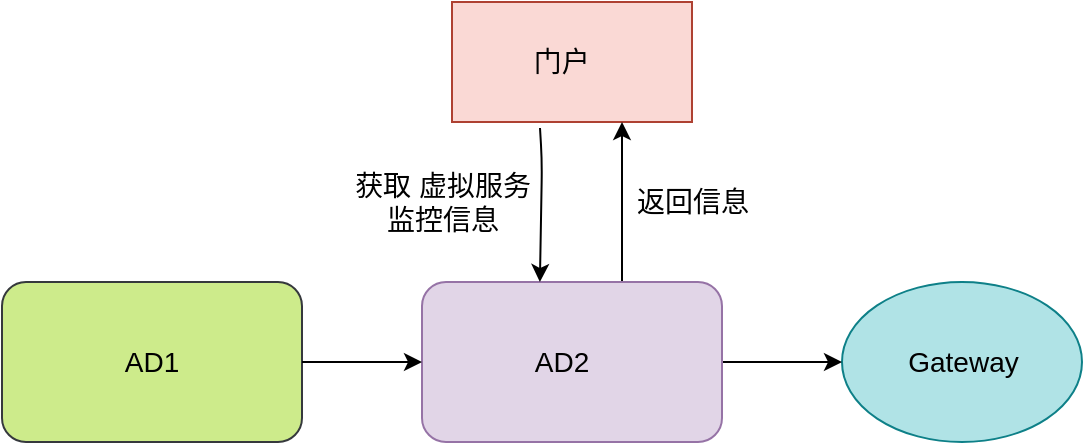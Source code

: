 <mxfile version="14.8.1" type="github" pages="13">
  <diagram id="UuyCCSWN9JeSi9imxu-K" name="方案三：直接获取AD2虚拟服务">
    <mxGraphModel dx="1038" dy="490" grid="1" gridSize="10" guides="1" tooltips="1" connect="1" arrows="1" fold="1" page="1" pageScale="1" pageWidth="827" pageHeight="1169" math="0" shadow="0">
      <root>
        <mxCell id="lab9O1zLs6pgXoLJq3_q-0" />
        <mxCell id="lab9O1zLs6pgXoLJq3_q-1" parent="lab9O1zLs6pgXoLJq3_q-0" />
        <mxCell id="lab9O1zLs6pgXoLJq3_q-3" value="&amp;nbsp; &amp;nbsp; &amp;nbsp; &amp;nbsp; &amp;nbsp; 门户" style="rounded=0;whiteSpace=wrap;html=1;fontSize=14;align=left;fillColor=#fad9d5;strokeColor=#ae4132;" vertex="1" parent="lab9O1zLs6pgXoLJq3_q-1">
          <mxGeometry x="405" y="120" width="120" height="60" as="geometry" />
        </mxCell>
        <mxCell id="lab9O1zLs6pgXoLJq3_q-5" value="&amp;nbsp; &amp;nbsp; &amp;nbsp; &amp;nbsp;&amp;nbsp;" style="rounded=1;whiteSpace=wrap;html=1;fontSize=14;align=left;fillColor=#cdeb8b;strokeColor=#36393d;" vertex="1" parent="lab9O1zLs6pgXoLJq3_q-1">
          <mxGeometry x="180" y="260" width="150" height="80" as="geometry" />
        </mxCell>
        <mxCell id="lab9O1zLs6pgXoLJq3_q-6" value="&amp;nbsp; &amp;nbsp; &amp;nbsp; &amp;nbsp; Gateway" style="ellipse;whiteSpace=wrap;html=1;fontSize=14;align=left;fillColor=#b0e3e6;strokeColor=#0e8088;" vertex="1" parent="lab9O1zLs6pgXoLJq3_q-1">
          <mxGeometry x="600" y="260" width="120" height="80" as="geometry" />
        </mxCell>
        <mxCell id="lab9O1zLs6pgXoLJq3_q-7" value="AD1" style="text;html=1;strokeColor=none;fillColor=none;align=center;verticalAlign=middle;whiteSpace=wrap;rounded=0;fontSize=14;" vertex="1" parent="lab9O1zLs6pgXoLJq3_q-1">
          <mxGeometry x="235" y="290" width="40" height="20" as="geometry" />
        </mxCell>
        <mxCell id="lab9O1zLs6pgXoLJq3_q-11" value="" style="edgeStyle=orthogonalEdgeStyle;rounded=0;orthogonalLoop=1;jettySize=auto;html=1;fontSize=14;" edge="1" parent="lab9O1zLs6pgXoLJq3_q-1" source="lab9O1zLs6pgXoLJq3_q-12" target="lab9O1zLs6pgXoLJq3_q-6">
          <mxGeometry relative="1" as="geometry" />
        </mxCell>
        <mxCell id="lab9O1zLs6pgXoLJq3_q-24" value="" style="edgeStyle=orthogonalEdgeStyle;rounded=0;orthogonalLoop=1;jettySize=auto;html=1;fontSize=14;" edge="1" parent="lab9O1zLs6pgXoLJq3_q-1" source="lab9O1zLs6pgXoLJq3_q-12" target="lab9O1zLs6pgXoLJq3_q-3">
          <mxGeometry relative="1" as="geometry">
            <Array as="points">
              <mxPoint x="490" y="240" />
              <mxPoint x="490" y="240" />
            </Array>
          </mxGeometry>
        </mxCell>
        <mxCell id="lab9O1zLs6pgXoLJq3_q-12" value="&amp;nbsp; &amp;nbsp; &amp;nbsp; &amp;nbsp;&amp;nbsp;" style="rounded=1;whiteSpace=wrap;html=1;fontSize=14;align=left;fillColor=#e1d5e7;strokeColor=#9673a6;" vertex="1" parent="lab9O1zLs6pgXoLJq3_q-1">
          <mxGeometry x="390" y="260" width="150" height="80" as="geometry" />
        </mxCell>
        <mxCell id="lab9O1zLs6pgXoLJq3_q-13" value="AD2" style="text;html=1;strokeColor=none;fillColor=none;align=center;verticalAlign=middle;whiteSpace=wrap;rounded=0;fontSize=14;" vertex="1" parent="lab9O1zLs6pgXoLJq3_q-1">
          <mxGeometry x="440" y="290" width="40" height="20" as="geometry" />
        </mxCell>
        <mxCell id="lab9O1zLs6pgXoLJq3_q-14" value="" style="endArrow=classic;html=1;fontSize=14;" edge="1" parent="lab9O1zLs6pgXoLJq3_q-1" source="lab9O1zLs6pgXoLJq3_q-5">
          <mxGeometry width="50" height="50" relative="1" as="geometry">
            <mxPoint x="330" y="350" as="sourcePoint" />
            <mxPoint x="390" y="300" as="targetPoint" />
          </mxGeometry>
        </mxCell>
        <mxCell id="lab9O1zLs6pgXoLJq3_q-25" value="获取 虚拟服务&lt;br&gt;监控信息" style="text;html=1;align=center;verticalAlign=middle;resizable=0;points=[];autosize=1;strokeColor=none;fontSize=14;" vertex="1" parent="lab9O1zLs6pgXoLJq3_q-1">
          <mxGeometry x="350" y="200" width="100" height="40" as="geometry" />
        </mxCell>
        <mxCell id="lab9O1zLs6pgXoLJq3_q-28" value="" style="endArrow=classic;html=1;fontSize=14;entryX=0.393;entryY=0;entryDx=0;entryDy=0;entryPerimeter=0;" edge="1" parent="lab9O1zLs6pgXoLJq3_q-1" target="lab9O1zLs6pgXoLJq3_q-12">
          <mxGeometry width="50" height="50" relative="1" as="geometry">
            <mxPoint x="449" y="183" as="sourcePoint" />
            <mxPoint x="480" y="210" as="targetPoint" />
            <Array as="points">
              <mxPoint x="450" y="200" />
            </Array>
          </mxGeometry>
        </mxCell>
        <mxCell id="lab9O1zLs6pgXoLJq3_q-29" value="返回信息" style="text;html=1;align=center;verticalAlign=middle;resizable=0;points=[];autosize=1;strokeColor=none;fontSize=14;" vertex="1" parent="lab9O1zLs6pgXoLJq3_q-1">
          <mxGeometry x="490" y="210" width="70" height="20" as="geometry" />
        </mxCell>
      </root>
    </mxGraphModel>
  </diagram>
  <diagram id="3xn0nss4WOGI37VPMHsF" name="方案二：iproro脚本收集">
    <mxGraphModel dx="1038" dy="490" grid="1" gridSize="10" guides="1" tooltips="1" connect="1" arrows="1" fold="1" page="1" pageScale="1" pageWidth="827" pageHeight="1169" math="0" shadow="0">
      <root>
        <mxCell id="GuY_TBuC8-QTjrrb6qjU-0" />
        <mxCell id="GuY_TBuC8-QTjrrb6qjU-1" parent="GuY_TBuC8-QTjrrb6qjU-0" />
        <mxCell id="JZMIxiggKfr0vnzuwll_-23" value="" style="edgeStyle=orthogonalEdgeStyle;rounded=0;orthogonalLoop=1;jettySize=auto;html=1;fontSize=14;" edge="1" parent="GuY_TBuC8-QTjrrb6qjU-1" source="JZMIxiggKfr0vnzuwll_-1" target="JZMIxiggKfr0vnzuwll_-22">
          <mxGeometry relative="1" as="geometry" />
        </mxCell>
        <mxCell id="JZMIxiggKfr0vnzuwll_-1" value="&amp;nbsp; &amp;nbsp; &amp;nbsp; &amp;nbsp; &amp;nbsp; 门户" style="rounded=0;whiteSpace=wrap;html=1;fontSize=14;align=left;fillColor=#fad9d5;strokeColor=#ae4132;" vertex="1" parent="GuY_TBuC8-QTjrrb6qjU-1">
          <mxGeometry x="180" y="120" width="120" height="60" as="geometry" />
        </mxCell>
        <mxCell id="JZMIxiggKfr0vnzuwll_-2" value="" style="edgeStyle=orthogonalEdgeStyle;rounded=0;orthogonalLoop=1;jettySize=auto;html=1;fontSize=14;startArrow=none;" edge="1" parent="GuY_TBuC8-QTjrrb6qjU-1" source="JZMIxiggKfr0vnzuwll_-5">
          <mxGeometry relative="1" as="geometry">
            <mxPoint x="250" y="180" as="targetPoint" />
            <Array as="points">
              <mxPoint x="250" y="180" />
            </Array>
            <mxPoint x="250" y="260.559" as="sourcePoint" />
          </mxGeometry>
        </mxCell>
        <mxCell id="JZMIxiggKfr0vnzuwll_-8" value="&amp;nbsp; &amp;nbsp; &amp;nbsp; &amp;nbsp;&amp;nbsp;" style="rounded=1;whiteSpace=wrap;html=1;fontSize=14;align=left;fillColor=#cdeb8b;strokeColor=#36393d;" vertex="1" parent="GuY_TBuC8-QTjrrb6qjU-1">
          <mxGeometry x="180" y="260" width="150" height="80" as="geometry" />
        </mxCell>
        <mxCell id="JZMIxiggKfr0vnzuwll_-9" value="&amp;nbsp; &amp;nbsp; &amp;nbsp; &amp;nbsp; Gateway" style="ellipse;whiteSpace=wrap;html=1;fontSize=14;align=left;fillColor=#b0e3e6;strokeColor=#0e8088;" vertex="1" parent="GuY_TBuC8-QTjrrb6qjU-1">
          <mxGeometry x="600" y="260" width="120" height="80" as="geometry" />
        </mxCell>
        <mxCell id="JZMIxiggKfr0vnzuwll_-10" value="AD1" style="text;html=1;strokeColor=none;fillColor=none;align=center;verticalAlign=middle;whiteSpace=wrap;rounded=0;fontSize=14;" vertex="1" parent="GuY_TBuC8-QTjrrb6qjU-1">
          <mxGeometry x="190" y="270" width="40" height="20" as="geometry" />
        </mxCell>
        <mxCell id="JZMIxiggKfr0vnzuwll_-11" value="ipro 脚本拦截收集" style="text;html=1;strokeColor=none;fillColor=none;align=center;verticalAlign=middle;whiteSpace=wrap;rounded=0;fontSize=14;" vertex="1" parent="GuY_TBuC8-QTjrrb6qjU-1">
          <mxGeometry x="200" y="300" width="120" height="20" as="geometry" />
        </mxCell>
        <mxCell id="JZMIxiggKfr0vnzuwll_-12" value="Client" style="shape=umlActor;verticalLabelPosition=bottom;verticalAlign=top;html=1;outlineConnect=0;fontSize=14;gradientColor=#b3b3b3;fillColor=#f5f5f5;strokeColor=#666666;" vertex="1" parent="GuY_TBuC8-QTjrrb6qjU-1">
          <mxGeometry x="60" y="260" width="30" height="70" as="geometry" />
        </mxCell>
        <mxCell id="JZMIxiggKfr0vnzuwll_-14" value="" style="endArrow=classic;html=1;fontSize=14;entryX=0;entryY=0.5;entryDx=0;entryDy=0;" edge="1" parent="GuY_TBuC8-QTjrrb6qjU-1" target="JZMIxiggKfr0vnzuwll_-8">
          <mxGeometry width="50" height="50" relative="1" as="geometry">
            <mxPoint x="100" y="300" as="sourcePoint" />
            <mxPoint x="150" y="290" as="targetPoint" />
            <Array as="points">
              <mxPoint x="130" y="300" />
            </Array>
          </mxGeometry>
        </mxCell>
        <mxCell id="JZMIxiggKfr0vnzuwll_-17" value="" style="edgeStyle=orthogonalEdgeStyle;rounded=0;orthogonalLoop=1;jettySize=auto;html=1;fontSize=14;" edge="1" parent="GuY_TBuC8-QTjrrb6qjU-1" source="JZMIxiggKfr0vnzuwll_-15" target="JZMIxiggKfr0vnzuwll_-9">
          <mxGeometry relative="1" as="geometry" />
        </mxCell>
        <mxCell id="JZMIxiggKfr0vnzuwll_-15" value="&amp;nbsp; &amp;nbsp; &amp;nbsp; &amp;nbsp;&amp;nbsp;" style="rounded=1;whiteSpace=wrap;html=1;fontSize=14;align=left;fillColor=#e1d5e7;strokeColor=#9673a6;" vertex="1" parent="GuY_TBuC8-QTjrrb6qjU-1">
          <mxGeometry x="390" y="260" width="150" height="80" as="geometry" />
        </mxCell>
        <mxCell id="JZMIxiggKfr0vnzuwll_-16" value="AD2" style="text;html=1;strokeColor=none;fillColor=none;align=center;verticalAlign=middle;whiteSpace=wrap;rounded=0;fontSize=14;" vertex="1" parent="GuY_TBuC8-QTjrrb6qjU-1">
          <mxGeometry x="440" y="290" width="40" height="20" as="geometry" />
        </mxCell>
        <mxCell id="JZMIxiggKfr0vnzuwll_-20" value="" style="endArrow=classic;html=1;fontSize=14;" edge="1" parent="GuY_TBuC8-QTjrrb6qjU-1" source="JZMIxiggKfr0vnzuwll_-8">
          <mxGeometry width="50" height="50" relative="1" as="geometry">
            <mxPoint x="330" y="350" as="sourcePoint" />
            <mxPoint x="390" y="300" as="targetPoint" />
          </mxGeometry>
        </mxCell>
        <mxCell id="JZMIxiggKfr0vnzuwll_-5" value="推送监控信息（一段时间内）" style="text;html=1;align=center;verticalAlign=middle;resizable=0;points=[];autosize=1;strokeColor=none;fontSize=14;" vertex="1" parent="GuY_TBuC8-QTjrrb6qjU-1">
          <mxGeometry x="150" y="210" width="200" height="20" as="geometry" />
        </mxCell>
        <mxCell id="JZMIxiggKfr0vnzuwll_-21" value="" style="edgeStyle=orthogonalEdgeStyle;rounded=0;orthogonalLoop=1;jettySize=auto;html=1;fontSize=14;endArrow=none;" edge="1" parent="GuY_TBuC8-QTjrrb6qjU-1" target="JZMIxiggKfr0vnzuwll_-5">
          <mxGeometry relative="1" as="geometry">
            <mxPoint x="250" y="180" as="targetPoint" />
            <Array as="points" />
            <mxPoint x="250" y="260.559" as="sourcePoint" />
          </mxGeometry>
        </mxCell>
        <mxCell id="JZMIxiggKfr0vnzuwll_-22" value="&amp;nbsp; &amp;nbsp; &amp;nbsp;监控信息展示" style="rounded=0;whiteSpace=wrap;html=1;fontSize=14;align=left;fillColor=#fad9d5;strokeColor=#ae4132;" vertex="1" parent="GuY_TBuC8-QTjrrb6qjU-1">
          <mxGeometry x="380" y="120" width="120" height="60" as="geometry" />
        </mxCell>
        <mxCell id="JZMIxiggKfr0vnzuwll_-24" value="&lt;span style=&quot;color: rgb(0 , 0 , 0) ; font-family: &amp;#34;helvetica&amp;#34; ; font-size: 14px ; font-style: normal ; font-weight: 400 ; letter-spacing: normal ; text-align: left ; text-indent: 0px ; text-transform: none ; word-spacing: 0px ; background-color: rgb(248 , 249 , 250) ; display: inline ; float: none&quot;&gt;计算处理&lt;/span&gt;" style="text;whiteSpace=wrap;html=1;fontSize=14;" vertex="1" parent="GuY_TBuC8-QTjrrb6qjU-1">
          <mxGeometry x="306" y="120" width="74" height="30" as="geometry" />
        </mxCell>
        <mxCell id="JZMIxiggKfr0vnzuwll_-25" value="1" style="text;html=1;align=center;verticalAlign=middle;resizable=0;points=[];autosize=1;strokeColor=none;fontSize=14;" vertex="1" parent="GuY_TBuC8-QTjrrb6qjU-1">
          <mxGeometry x="130" y="270" width="20" height="20" as="geometry" />
        </mxCell>
        <mxCell id="JZMIxiggKfr0vnzuwll_-26" value="访问" style="text;html=1;align=center;verticalAlign=middle;resizable=0;points=[];autosize=1;strokeColor=none;fontSize=14;" vertex="1" parent="GuY_TBuC8-QTjrrb6qjU-1">
          <mxGeometry x="120" y="300" width="40" height="20" as="geometry" />
        </mxCell>
        <mxCell id="JZMIxiggKfr0vnzuwll_-27" value="2" style="text;html=1;align=center;verticalAlign=middle;resizable=0;points=[];autosize=1;strokeColor=none;fontSize=14;" vertex="1" parent="GuY_TBuC8-QTjrrb6qjU-1">
          <mxGeometry x="245" y="230" width="20" height="20" as="geometry" />
        </mxCell>
        <mxCell id="JZMIxiggKfr0vnzuwll_-28" value="3" style="text;html=1;align=center;verticalAlign=middle;resizable=0;points=[];autosize=1;strokeColor=none;fontSize=14;" vertex="1" parent="GuY_TBuC8-QTjrrb6qjU-1">
          <mxGeometry x="320" y="150" width="20" height="20" as="geometry" />
        </mxCell>
      </root>
    </mxGraphModel>
  </diagram>
  <diagram id="evuAkGFWgahUGXKTXnuB" name="方案一：调用网关接口收集">
    <mxGraphModel dx="1038" dy="490" grid="1" gridSize="10" guides="1" tooltips="1" connect="1" arrows="1" fold="1" page="1" pageScale="1" pageWidth="827" pageHeight="1169" math="0" shadow="0">
      <root>
        <mxCell id="CQ9ooOmj1sQ8rGCWSjvn-0" />
        <mxCell id="CQ9ooOmj1sQ8rGCWSjvn-1" parent="CQ9ooOmj1sQ8rGCWSjvn-0" />
        <mxCell id="CQ9ooOmj1sQ8rGCWSjvn-5" value="" style="edgeStyle=orthogonalEdgeStyle;rounded=0;orthogonalLoop=1;jettySize=auto;html=1;fontSize=14;" edge="1" parent="CQ9ooOmj1sQ8rGCWSjvn-1" source="CQ9ooOmj1sQ8rGCWSjvn-2" target="CQ9ooOmj1sQ8rGCWSjvn-4">
          <mxGeometry relative="1" as="geometry">
            <Array as="points">
              <mxPoint x="230" y="210" />
              <mxPoint x="230" y="210" />
            </Array>
          </mxGeometry>
        </mxCell>
        <mxCell id="CQ9ooOmj1sQ8rGCWSjvn-2" value="&amp;nbsp; &amp;nbsp; &amp;nbsp; &amp;nbsp; &amp;nbsp; 门户" style="rounded=0;whiteSpace=wrap;html=1;fontSize=14;align=left;fillColor=#fad9d5;strokeColor=#ae4132;" vertex="1" parent="CQ9ooOmj1sQ8rGCWSjvn-1">
          <mxGeometry x="180" y="120" width="120" height="60" as="geometry" />
        </mxCell>
        <mxCell id="CQ9ooOmj1sQ8rGCWSjvn-7" value="" style="edgeStyle=orthogonalEdgeStyle;rounded=0;orthogonalLoop=1;jettySize=auto;html=1;fontSize=14;" edge="1" parent="CQ9ooOmj1sQ8rGCWSjvn-1" source="CQ9ooOmj1sQ8rGCWSjvn-4">
          <mxGeometry relative="1" as="geometry">
            <mxPoint x="250" y="180" as="targetPoint" />
            <Array as="points">
              <mxPoint x="250" y="180" />
            </Array>
          </mxGeometry>
        </mxCell>
        <mxCell id="CQ9ooOmj1sQ8rGCWSjvn-4" value="&amp;nbsp; &amp;nbsp; &amp;nbsp; &amp;nbsp; Gateway" style="ellipse;whiteSpace=wrap;html=1;fontSize=14;align=left;fillColor=#b0e3e6;strokeColor=#0e8088;" vertex="1" parent="CQ9ooOmj1sQ8rGCWSjvn-1">
          <mxGeometry x="180" y="260" width="120" height="80" as="geometry" />
        </mxCell>
        <mxCell id="CQ9ooOmj1sQ8rGCWSjvn-6" value="API 调用" style="text;html=1;align=center;verticalAlign=middle;resizable=0;points=[];autosize=1;strokeColor=none;fontSize=14;" vertex="1" parent="CQ9ooOmj1sQ8rGCWSjvn-1">
          <mxGeometry x="140" y="210" width="70" height="20" as="geometry" />
        </mxCell>
        <mxCell id="CQ9ooOmj1sQ8rGCWSjvn-10" value="返回监控信息" style="text;html=1;align=center;verticalAlign=middle;resizable=0;points=[];autosize=1;strokeColor=none;fontSize=14;" vertex="1" parent="CQ9ooOmj1sQ8rGCWSjvn-1">
          <mxGeometry x="250" y="210" width="100" height="20" as="geometry" />
        </mxCell>
        <mxCell id="CQ9ooOmj1sQ8rGCWSjvn-15" value="1" style="text;html=1;align=center;verticalAlign=middle;resizable=0;points=[];autosize=1;strokeColor=none;fontSize=14;" vertex="1" parent="CQ9ooOmj1sQ8rGCWSjvn-1">
          <mxGeometry x="210" y="200" width="20" height="20" as="geometry" />
        </mxCell>
        <mxCell id="CQ9ooOmj1sQ8rGCWSjvn-17" value="2" style="text;html=1;align=center;verticalAlign=middle;resizable=0;points=[];autosize=1;strokeColor=none;fontSize=14;" vertex="1" parent="CQ9ooOmj1sQ8rGCWSjvn-1">
          <mxGeometry x="250" y="230" width="20" height="20" as="geometry" />
        </mxCell>
      </root>
    </mxGraphModel>
  </diagram>
  <diagram id="IMooFPWb0n60uHgFSmse" name="应用新增过程">
    <mxGraphModel dx="1038" dy="490" grid="1" gridSize="10" guides="1" tooltips="1" connect="1" arrows="1" fold="1" page="1" pageScale="1" pageWidth="827" pageHeight="1169" math="0" shadow="0">
      <root>
        <mxCell id="AaVJPRJ4Hj5Egksve6Y9-0" />
        <mxCell id="AaVJPRJ4Hj5Egksve6Y9-1" parent="AaVJPRJ4Hj5Egksve6Y9-0" />
        <mxCell id="AaVJPRJ4Hj5Egksve6Y9-5" value="" style="edgeStyle=orthogonalEdgeStyle;rounded=0;orthogonalLoop=1;jettySize=auto;html=1;fontSize=14;" edge="1" parent="AaVJPRJ4Hj5Egksve6Y9-1" source="AaVJPRJ4Hj5Egksve6Y9-2">
          <mxGeometry relative="1" as="geometry">
            <mxPoint x="410" y="190" as="targetPoint" />
          </mxGeometry>
        </mxCell>
        <mxCell id="AaVJPRJ4Hj5Egksve6Y9-2" value="&amp;nbsp; &amp;nbsp; &amp;nbsp; &amp;nbsp;新增应用" style="rounded=0;whiteSpace=wrap;html=1;fontSize=14;align=left;fillColor=#b1ddf0;strokeColor=#10739e;" vertex="1" parent="AaVJPRJ4Hj5Egksve6Y9-1">
          <mxGeometry x="220" y="160" width="120" height="60" as="geometry" />
        </mxCell>
        <mxCell id="AaVJPRJ4Hj5Egksve6Y9-7" value="" style="edgeStyle=orthogonalEdgeStyle;rounded=0;orthogonalLoop=1;jettySize=auto;html=1;fontSize=14;" edge="1" parent="AaVJPRJ4Hj5Egksve6Y9-1" target="AaVJPRJ4Hj5Egksve6Y9-6">
          <mxGeometry relative="1" as="geometry">
            <mxPoint x="540" y="190" as="sourcePoint" />
          </mxGeometry>
        </mxCell>
        <mxCell id="AaVJPRJ4Hj5Egksve6Y9-39" value="" style="edgeStyle=orthogonalEdgeStyle;rounded=0;orthogonalLoop=1;jettySize=auto;html=1;fontSize=14;" edge="1" parent="AaVJPRJ4Hj5Egksve6Y9-1" source="AaVJPRJ4Hj5Egksve6Y9-6" target="AaVJPRJ4Hj5Egksve6Y9-38">
          <mxGeometry relative="1" as="geometry" />
        </mxCell>
        <mxCell id="AaVJPRJ4Hj5Egksve6Y9-6" value="2、填写 API 分组信息" style="whiteSpace=wrap;html=1;rounded=0;fontSize=14;align=left;fillColor=#d0cee2;strokeColor=#56517e;" vertex="1" parent="AaVJPRJ4Hj5Egksve6Y9-1">
          <mxGeometry x="610" y="160" width="140" height="60" as="geometry" />
        </mxCell>
        <mxCell id="AaVJPRJ4Hj5Egksve6Y9-16" value="&amp;nbsp; 1、填写应用信息" style="rounded=0;whiteSpace=wrap;html=1;fontSize=14;align=left;fillColor=#ffcccc;strokeColor=#36393d;" vertex="1" parent="AaVJPRJ4Hj5Egksve6Y9-1">
          <mxGeometry x="410" y="160" width="135" height="60" as="geometry" />
        </mxCell>
        <mxCell id="AaVJPRJ4Hj5Egksve6Y9-23" value="4、调用接口，&lt;br&gt;生成认证信息" style="whiteSpace=wrap;html=1;rounded=0;fontSize=14;align=left;fillColor=#fad7ac;strokeColor=#b46504;" vertex="1" parent="AaVJPRJ4Hj5Egksve6Y9-1">
          <mxGeometry x="975" y="280" width="120" height="60" as="geometry" />
        </mxCell>
        <mxCell id="AaVJPRJ4Hj5Egksve6Y9-25" value="&amp;nbsp;5、保存应用信息、&amp;nbsp; &amp;nbsp; &amp;nbsp;API 分组信息至mysql" style="whiteSpace=wrap;html=1;rounded=0;fontSize=14;align=left;fillColor=#647687;strokeColor=#314354;fontColor=#ffffff;" vertex="1" parent="AaVJPRJ4Hj5Egksve6Y9-1">
          <mxGeometry x="1140" y="160" width="160" height="60" as="geometry" />
        </mxCell>
        <mxCell id="AaVJPRJ4Hj5Egksve6Y9-28" value="" style="edgeStyle=orthogonalEdgeStyle;rounded=0;orthogonalLoop=1;jettySize=auto;html=1;fontSize=14;" edge="1" parent="AaVJPRJ4Hj5Egksve6Y9-1" source="AaVJPRJ4Hj5Egksve6Y9-26" target="AaVJPRJ4Hj5Egksve6Y9-23">
          <mxGeometry relative="1" as="geometry" />
        </mxCell>
        <mxCell id="AaVJPRJ4Hj5Egksve6Y9-30" value="" style="edgeStyle=orthogonalEdgeStyle;rounded=0;orthogonalLoop=1;jettySize=auto;html=1;fontSize=14;" edge="1" parent="AaVJPRJ4Hj5Egksve6Y9-1" source="AaVJPRJ4Hj5Egksve6Y9-26" target="AaVJPRJ4Hj5Egksve6Y9-25">
          <mxGeometry relative="1" as="geometry" />
        </mxCell>
        <mxCell id="AaVJPRJ4Hj5Egksve6Y9-26" value="&amp;nbsp; &amp;nbsp; &amp;nbsp; 是否需要访问&lt;br&gt;&amp;nbsp; &amp;nbsp; &amp;nbsp; &amp;nbsp;API 服务" style="rhombus;whiteSpace=wrap;html=1;rounded=0;fontSize=14;align=left;fillColor=#cce5ff;strokeColor=#36393d;" vertex="1" parent="AaVJPRJ4Hj5Egksve6Y9-1">
          <mxGeometry x="965" y="150" width="135" height="80" as="geometry" />
        </mxCell>
        <mxCell id="AaVJPRJ4Hj5Egksve6Y9-29" value="是" style="text;html=1;align=center;verticalAlign=middle;resizable=0;points=[];autosize=1;strokeColor=none;fontSize=14;" vertex="1" parent="AaVJPRJ4Hj5Egksve6Y9-1">
          <mxGeometry x="1040" y="240" width="30" height="20" as="geometry" />
        </mxCell>
        <mxCell id="AaVJPRJ4Hj5Egksve6Y9-31" value="否" style="text;html=1;align=center;verticalAlign=middle;resizable=0;points=[];autosize=1;strokeColor=none;fontSize=14;" vertex="1" parent="AaVJPRJ4Hj5Egksve6Y9-1">
          <mxGeometry x="1100" y="170" width="30" height="20" as="geometry" />
        </mxCell>
        <mxCell id="AaVJPRJ4Hj5Egksve6Y9-32" value="" style="endArrow=classic;html=1;fontSize=14;exitX=1;exitY=0.5;exitDx=0;exitDy=0;entryX=0.442;entryY=1.033;entryDx=0;entryDy=0;entryPerimeter=0;edgeStyle=orthogonalEdgeStyle;" edge="1" parent="AaVJPRJ4Hj5Egksve6Y9-1" source="AaVJPRJ4Hj5Egksve6Y9-23" target="AaVJPRJ4Hj5Egksve6Y9-25">
          <mxGeometry width="50" height="50" relative="1" as="geometry">
            <mxPoint x="1150" y="370" as="sourcePoint" />
            <mxPoint x="1200" y="320" as="targetPoint" />
          </mxGeometry>
        </mxCell>
        <mxCell id="AaVJPRJ4Hj5Egksve6Y9-40" value="" style="edgeStyle=orthogonalEdgeStyle;rounded=0;orthogonalLoop=1;jettySize=auto;html=1;fontSize=14;" edge="1" parent="AaVJPRJ4Hj5Egksve6Y9-1" source="AaVJPRJ4Hj5Egksve6Y9-38" target="AaVJPRJ4Hj5Egksve6Y9-26">
          <mxGeometry relative="1" as="geometry" />
        </mxCell>
        <mxCell id="AaVJPRJ4Hj5Egksve6Y9-38" value="&amp;nbsp; &amp;nbsp; 3、保存应用" style="whiteSpace=wrap;html=1;rounded=0;fontSize=14;align=left;fillColor=#bac8d3;strokeColor=#23445d;" vertex="1" parent="AaVJPRJ4Hj5Egksve6Y9-1">
          <mxGeometry x="800" y="160" width="120" height="60" as="geometry" />
        </mxCell>
      </root>
    </mxGraphModel>
  </diagram>
  <diagram id="5L1WKOV1uJZI6Ok2iz0N" name="新增API服务-选择数据模型">
    <mxGraphModel dx="1038" dy="490" grid="1" gridSize="10" guides="1" tooltips="1" connect="1" arrows="1" fold="1" page="1" pageScale="1" pageWidth="827" pageHeight="1169" math="0" shadow="0">
      <root>
        <mxCell id="MRwDWpxNu8R1rWGgaIbu-0" />
        <mxCell id="MRwDWpxNu8R1rWGgaIbu-1" parent="MRwDWpxNu8R1rWGgaIbu-0" />
        <mxCell id="MRwDWpxNu8R1rWGgaIbu-2" value="&amp;nbsp; &amp;nbsp; &amp;nbsp;数据模型 A" style="rounded=0;whiteSpace=wrap;html=1;fontSize=14;align=left;fillColor=#1ba1e2;strokeColor=#006EAF;fontColor=#ffffff;" vertex="1" parent="MRwDWpxNu8R1rWGgaIbu-1">
          <mxGeometry x="640" y="190" width="120" height="60" as="geometry" />
        </mxCell>
        <mxCell id="MRwDWpxNu8R1rWGgaIbu-6" value="" style="edgeStyle=orthogonalEdgeStyle;rounded=0;orthogonalLoop=1;jettySize=auto;html=1;fontSize=14;" edge="1" parent="MRwDWpxNu8R1rWGgaIbu-1" source="MRwDWpxNu8R1rWGgaIbu-3" target="MRwDWpxNu8R1rWGgaIbu-5">
          <mxGeometry relative="1" as="geometry" />
        </mxCell>
        <mxCell id="MRwDWpxNu8R1rWGgaIbu-3" value="&amp;nbsp; 新增 API 服务 C" style="rounded=0;whiteSpace=wrap;html=1;fontSize=14;align=left;fillColor=#f8cecc;strokeColor=#b85450;" vertex="1" parent="MRwDWpxNu8R1rWGgaIbu-1">
          <mxGeometry x="310" y="300" width="120" height="60" as="geometry" />
        </mxCell>
        <mxCell id="MRwDWpxNu8R1rWGgaIbu-9" value="" style="edgeStyle=orthogonalEdgeStyle;rounded=0;orthogonalLoop=1;jettySize=auto;html=1;fontSize=14;" edge="1" parent="MRwDWpxNu8R1rWGgaIbu-1" source="MRwDWpxNu8R1rWGgaIbu-5" target="MRwDWpxNu8R1rWGgaIbu-8">
          <mxGeometry relative="1" as="geometry" />
        </mxCell>
        <mxCell id="MRwDWpxNu8R1rWGgaIbu-5" value="&amp;nbsp; &amp;nbsp; &amp;nbsp; &amp;nbsp;输入参数" style="rounded=0;whiteSpace=wrap;html=1;fontSize=14;align=left;fillColor=#a0522d;strokeColor=#6D1F00;fontColor=#ffffff;" vertex="1" parent="MRwDWpxNu8R1rWGgaIbu-1">
          <mxGeometry x="510" y="300" width="120" height="60" as="geometry" />
        </mxCell>
        <mxCell id="MRwDWpxNu8R1rWGgaIbu-7" value="&amp;nbsp; &amp;nbsp; &amp;nbsp;数据模型 B" style="rounded=0;whiteSpace=wrap;html=1;fontSize=14;align=left;fillColor=#1ba1e2;strokeColor=#006EAF;fontColor=#ffffff;" vertex="1" parent="MRwDWpxNu8R1rWGgaIbu-1">
          <mxGeometry x="780" y="190" width="120" height="60" as="geometry" />
        </mxCell>
        <mxCell id="MRwDWpxNu8R1rWGgaIbu-11" value="" style="edgeStyle=orthogonalEdgeStyle;rounded=0;orthogonalLoop=1;jettySize=auto;html=1;fontSize=14;" edge="1" parent="MRwDWpxNu8R1rWGgaIbu-1" source="MRwDWpxNu8R1rWGgaIbu-8" target="MRwDWpxNu8R1rWGgaIbu-10">
          <mxGeometry relative="1" as="geometry" />
        </mxCell>
        <mxCell id="MRwDWpxNu8R1rWGgaIbu-8" value="&amp;nbsp; 选择 A ，选择 B&amp;nbsp;" style="whiteSpace=wrap;html=1;rounded=0;fontSize=14;align=left;fillColor=#6d8764;strokeColor=#3A5431;fontColor=#ffffff;" vertex="1" parent="MRwDWpxNu8R1rWGgaIbu-1">
          <mxGeometry x="710" y="300" width="120" height="60" as="geometry" />
        </mxCell>
        <mxCell id="MRwDWpxNu8R1rWGgaIbu-13" value="" style="edgeStyle=orthogonalEdgeStyle;rounded=0;orthogonalLoop=1;jettySize=auto;html=1;fontSize=14;" edge="1" parent="MRwDWpxNu8R1rWGgaIbu-1" source="MRwDWpxNu8R1rWGgaIbu-10" target="MRwDWpxNu8R1rWGgaIbu-12">
          <mxGeometry relative="1" as="geometry" />
        </mxCell>
        <mxCell id="MRwDWpxNu8R1rWGgaIbu-16" value="" style="edgeStyle=orthogonalEdgeStyle;rounded=0;orthogonalLoop=1;jettySize=auto;html=1;fontSize=14;" edge="1" parent="MRwDWpxNu8R1rWGgaIbu-1" source="MRwDWpxNu8R1rWGgaIbu-10" target="MRwDWpxNu8R1rWGgaIbu-15">
          <mxGeometry relative="1" as="geometry" />
        </mxCell>
        <mxCell id="MRwDWpxNu8R1rWGgaIbu-10" value="&amp;nbsp; &amp;nbsp; &amp;nbsp; 是否有重名参数" style="rhombus;whiteSpace=wrap;html=1;rounded=0;fontSize=14;align=left;fillColor=#dae8fc;strokeColor=#6c8ebf;" vertex="1" parent="MRwDWpxNu8R1rWGgaIbu-1">
          <mxGeometry x="890" y="290" width="150" height="80" as="geometry" />
        </mxCell>
        <mxCell id="MRwDWpxNu8R1rWGgaIbu-22" value="" style="edgeStyle=orthogonalEdgeStyle;rounded=0;orthogonalLoop=1;jettySize=auto;html=1;fontSize=14;" edge="1" parent="MRwDWpxNu8R1rWGgaIbu-1" source="MRwDWpxNu8R1rWGgaIbu-12" target="MRwDWpxNu8R1rWGgaIbu-19">
          <mxGeometry relative="1" as="geometry" />
        </mxCell>
        <mxCell id="MRwDWpxNu8R1rWGgaIbu-12" value="&amp;nbsp; &amp;nbsp; 添加、修改&lt;br&gt;&amp;nbsp; &amp;nbsp; 输入参数" style="whiteSpace=wrap;html=1;rounded=0;fontSize=14;align=left;fillColor=#ffe6cc;strokeColor=#d79b00;" vertex="1" parent="MRwDWpxNu8R1rWGgaIbu-1">
          <mxGeometry x="1110" y="300" width="120" height="60" as="geometry" />
        </mxCell>
        <mxCell id="MRwDWpxNu8R1rWGgaIbu-14" value="否" style="text;html=1;align=center;verticalAlign=middle;resizable=0;points=[];autosize=1;strokeColor=none;fontSize=14;" vertex="1" parent="MRwDWpxNu8R1rWGgaIbu-1">
          <mxGeometry x="1045" y="310" width="30" height="20" as="geometry" />
        </mxCell>
        <mxCell id="MRwDWpxNu8R1rWGgaIbu-15" value="选择覆盖或者丢弃新的重名参数" style="whiteSpace=wrap;html=1;rounded=0;fontSize=14;align=left;fillColor=#a20025;strokeColor=#6F0000;fontColor=#ffffff;" vertex="1" parent="MRwDWpxNu8R1rWGgaIbu-1">
          <mxGeometry x="905" y="460" width="120" height="60" as="geometry" />
        </mxCell>
        <mxCell id="MRwDWpxNu8R1rWGgaIbu-17" value="是" style="text;html=1;align=center;verticalAlign=middle;resizable=0;points=[];autosize=1;strokeColor=none;fontSize=14;" vertex="1" parent="MRwDWpxNu8R1rWGgaIbu-1">
          <mxGeometry x="970" y="400" width="30" height="20" as="geometry" />
        </mxCell>
        <mxCell id="MRwDWpxNu8R1rWGgaIbu-18" value="" style="endArrow=classic;html=1;fontSize=14;exitX=1;exitY=0.5;exitDx=0;exitDy=0;entryX=0.5;entryY=1;entryDx=0;entryDy=0;edgeStyle=orthogonalEdgeStyle;" edge="1" parent="MRwDWpxNu8R1rWGgaIbu-1" source="MRwDWpxNu8R1rWGgaIbu-15" target="MRwDWpxNu8R1rWGgaIbu-12">
          <mxGeometry width="50" height="50" relative="1" as="geometry">
            <mxPoint x="1040" y="520" as="sourcePoint" />
            <mxPoint x="1090" y="470" as="targetPoint" />
          </mxGeometry>
        </mxCell>
        <mxCell id="MRwDWpxNu8R1rWGgaIbu-21" value="" style="edgeStyle=orthogonalEdgeStyle;rounded=0;orthogonalLoop=1;jettySize=auto;html=1;fontSize=14;" edge="1" parent="MRwDWpxNu8R1rWGgaIbu-1" source="MRwDWpxNu8R1rWGgaIbu-19" target="MRwDWpxNu8R1rWGgaIbu-20">
          <mxGeometry relative="1" as="geometry" />
        </mxCell>
        <mxCell id="MRwDWpxNu8R1rWGgaIbu-19" value="&amp;nbsp; &amp;nbsp; 填写其他字段" style="whiteSpace=wrap;html=1;rounded=0;fontSize=14;align=left;fillColor=#fff2cc;strokeColor=#d6b656;" vertex="1" parent="MRwDWpxNu8R1rWGgaIbu-1">
          <mxGeometry x="1280" y="300" width="120" height="60" as="geometry" />
        </mxCell>
        <mxCell id="MRwDWpxNu8R1rWGgaIbu-20" value="&amp;nbsp;进入 API 服务&lt;br&gt;&amp;nbsp;新增步骤" style="whiteSpace=wrap;html=1;rounded=0;fontSize=14;align=left;fillColor=#e1d5e7;strokeColor=#9673a6;" vertex="1" parent="MRwDWpxNu8R1rWGgaIbu-1">
          <mxGeometry x="1480" y="300" width="120" height="60" as="geometry" />
        </mxCell>
        <mxCell id="MRwDWpxNu8R1rWGgaIbu-23" value="" style="endArrow=classic;html=1;fontSize=14;" edge="1" parent="MRwDWpxNu8R1rWGgaIbu-1">
          <mxGeometry width="50" height="50" relative="1" as="geometry">
            <mxPoint x="800" y="300" as="sourcePoint" />
            <mxPoint x="850" y="250" as="targetPoint" />
          </mxGeometry>
        </mxCell>
        <mxCell id="MRwDWpxNu8R1rWGgaIbu-24" value="" style="endArrow=classic;html=1;fontSize=14;exitX=0.5;exitY=0;exitDx=0;exitDy=0;entryX=0.65;entryY=1.05;entryDx=0;entryDy=0;entryPerimeter=0;" edge="1" parent="MRwDWpxNu8R1rWGgaIbu-1" source="MRwDWpxNu8R1rWGgaIbu-8" target="MRwDWpxNu8R1rWGgaIbu-2">
          <mxGeometry width="50" height="50" relative="1" as="geometry">
            <mxPoint x="720" y="310" as="sourcePoint" />
            <mxPoint x="770" y="260" as="targetPoint" />
          </mxGeometry>
        </mxCell>
      </root>
    </mxGraphModel>
  </diagram>
  <diagram name="Copy of 修改API服务流程" id="5N8QZxCaXmLqcj4c7jqY">
    <mxGraphModel dx="1865" dy="490" grid="1" gridSize="10" guides="1" tooltips="1" connect="1" arrows="1" fold="1" page="1" pageScale="1" pageWidth="827" pageHeight="1169" math="0" shadow="0">
      <root>
        <mxCell id="MJHCtK0OV2Y__EAzC1_9-0" />
        <mxCell id="MJHCtK0OV2Y__EAzC1_9-1" parent="MJHCtK0OV2Y__EAzC1_9-0" />
        <mxCell id="MJHCtK0OV2Y__EAzC1_9-2" value="" style="edgeStyle=orthogonalEdgeStyle;rounded=0;orthogonalLoop=1;jettySize=auto;html=1;fontSize=14;fontStyle=1" edge="1" parent="MJHCtK0OV2Y__EAzC1_9-1" source="MJHCtK0OV2Y__EAzC1_9-3">
          <mxGeometry relative="1" as="geometry">
            <mxPoint x="510" y="175" as="targetPoint" />
          </mxGeometry>
        </mxCell>
        <mxCell id="MJHCtK0OV2Y__EAzC1_9-3" value="调用复制 API 服务接口" style="rounded=0;whiteSpace=wrap;html=1;fontSize=14;fillColor=#e1d5e7;strokeColor=#9673a6;fontStyle=1" vertex="1" parent="MJHCtK0OV2Y__EAzC1_9-1">
          <mxGeometry x="310" y="145" width="120" height="60" as="geometry" />
        </mxCell>
        <mxCell id="MJHCtK0OV2Y__EAzC1_9-37" value="" style="edgeStyle=orthogonalEdgeStyle;rounded=0;orthogonalLoop=1;jettySize=auto;html=1;fontSize=14;" edge="1" parent="MJHCtK0OV2Y__EAzC1_9-1" source="MJHCtK0OV2Y__EAzC1_9-4" target="MJHCtK0OV2Y__EAzC1_9-14">
          <mxGeometry relative="1" as="geometry" />
        </mxCell>
        <mxCell id="MJHCtK0OV2Y__EAzC1_9-4" value="调用更新API接口" style="rounded=0;whiteSpace=wrap;html=1;fontSize=14;fontStyle=1;fillColor=#e1d5e7;strokeColor=#9673a6;" vertex="1" parent="MJHCtK0OV2Y__EAzC1_9-1">
          <mxGeometry x="310" y="265" width="120" height="60" as="geometry" />
        </mxCell>
        <mxCell id="MJHCtK0OV2Y__EAzC1_9-5" value="调用 API 上线接口" style="rounded=0;whiteSpace=wrap;html=1;fontSize=14;fontStyle=1;fillColor=#e1d5e7;strokeColor=#9673a6;" vertex="1" parent="MJHCtK0OV2Y__EAzC1_9-1">
          <mxGeometry x="310" y="510" width="120" height="60" as="geometry" />
        </mxCell>
        <mxCell id="MJHCtK0OV2Y__EAzC1_9-6" value="" style="edgeStyle=orthogonalEdgeStyle;rounded=0;orthogonalLoop=1;jettySize=auto;html=1;fontSize=14;fontStyle=1" edge="1" parent="MJHCtK0OV2Y__EAzC1_9-1" source="MJHCtK0OV2Y__EAzC1_9-7" target="MJHCtK0OV2Y__EAzC1_9-9">
          <mxGeometry relative="1" as="geometry" />
        </mxCell>
        <mxCell id="MJHCtK0OV2Y__EAzC1_9-7" value="开始" style="ellipse;whiteSpace=wrap;html=1;fontSize=14;fillColor=#1ba1e2;strokeColor=#006EAF;fontColor=#ffffff;fontStyle=1" vertex="1" parent="MJHCtK0OV2Y__EAzC1_9-1">
          <mxGeometry x="-40" y="50" width="120" height="50" as="geometry" />
        </mxCell>
        <mxCell id="MJHCtK0OV2Y__EAzC1_9-8" value="结束" style="ellipse;whiteSpace=wrap;html=1;fontSize=14;fillColor=#1ba1e2;strokeColor=#006EAF;fontColor=#ffffff;fontStyle=1" vertex="1" parent="MJHCtK0OV2Y__EAzC1_9-1">
          <mxGeometry x="310" y="625" width="120" height="50" as="geometry" />
        </mxCell>
        <mxCell id="MJHCtK0OV2Y__EAzC1_9-9" value="&lt;span&gt;更新 服务表/API信息表&lt;/span&gt;" style="rounded=0;whiteSpace=wrap;html=1;fontSize=14;fillColor=#dae8fc;strokeColor=#6c8ebf;fontStyle=1" vertex="1" parent="MJHCtK0OV2Y__EAzC1_9-1">
          <mxGeometry x="-40" y="140" width="120" height="60" as="geometry" />
        </mxCell>
        <mxCell id="MJHCtK0OV2Y__EAzC1_9-10" value="" style="edgeStyle=orthogonalEdgeStyle;rounded=0;orthogonalLoop=1;jettySize=auto;html=1;fontSize=14;fontStyle=1" edge="1" parent="MJHCtK0OV2Y__EAzC1_9-1" source="MJHCtK0OV2Y__EAzC1_9-11">
          <mxGeometry relative="1" as="geometry">
            <mxPoint x="370" y="265" as="targetPoint" />
            <Array as="points">
              <mxPoint x="585" y="235" />
              <mxPoint x="370" y="235" />
              <mxPoint x="370" y="265" />
            </Array>
          </mxGeometry>
        </mxCell>
        <mxCell id="MJHCtK0OV2Y__EAzC1_9-11" value="" style="rhombus;whiteSpace=wrap;html=1;fontSize=14;align=left;fillColor=#dae8fc;strokeColor=#6c8ebf;fontStyle=1" vertex="1" parent="MJHCtK0OV2Y__EAzC1_9-1">
          <mxGeometry x="510" y="140" width="150" height="70" as="geometry" />
        </mxCell>
        <mxCell id="MJHCtK0OV2Y__EAzC1_9-12" value="调用成功" style="text;html=1;strokeColor=none;fillColor=none;align=center;verticalAlign=middle;whiteSpace=wrap;rounded=0;fontSize=14;fontStyle=1" vertex="1" parent="MJHCtK0OV2Y__EAzC1_9-1">
          <mxGeometry x="545" y="165" width="80" height="20" as="geometry" />
        </mxCell>
        <mxCell id="MJHCtK0OV2Y__EAzC1_9-13" value="回滚操作" style="rounded=0;whiteSpace=wrap;html=1;fontSize=14;fillColor=#dae8fc;strokeColor=#6c8ebf;fontStyle=1" vertex="1" parent="MJHCtK0OV2Y__EAzC1_9-1">
          <mxGeometry x="740" y="620" width="120" height="60" as="geometry" />
        </mxCell>
        <mxCell id="MJHCtK0OV2Y__EAzC1_9-14" value="" style="rhombus;whiteSpace=wrap;html=1;fontSize=14;align=left;fillColor=#dae8fc;strokeColor=#6c8ebf;fontStyle=1" vertex="1" parent="MJHCtK0OV2Y__EAzC1_9-1">
          <mxGeometry x="510" y="260" width="150" height="70" as="geometry" />
        </mxCell>
        <mxCell id="MJHCtK0OV2Y__EAzC1_9-15" value="调用成功" style="text;html=1;strokeColor=none;fillColor=none;align=center;verticalAlign=middle;whiteSpace=wrap;rounded=0;fontSize=14;fontStyle=1" vertex="1" parent="MJHCtK0OV2Y__EAzC1_9-1">
          <mxGeometry x="550" y="280" width="70" height="25" as="geometry" />
        </mxCell>
        <mxCell id="MJHCtK0OV2Y__EAzC1_9-16" value="" style="edgeStyle=orthogonalEdgeStyle;rounded=0;orthogonalLoop=1;jettySize=auto;html=1;fontSize=14;fontStyle=1;exitX=0.5;exitY=1;exitDx=0;exitDy=0;" edge="1" parent="MJHCtK0OV2Y__EAzC1_9-1" source="MJHCtK0OV2Y__EAzC1_9-39">
          <mxGeometry relative="1" as="geometry">
            <mxPoint x="585" y="460" as="sourcePoint" />
            <mxPoint x="370" y="510" as="targetPoint" />
            <Array as="points">
              <mxPoint x="585" y="480" />
              <mxPoint x="370" y="480" />
            </Array>
          </mxGeometry>
        </mxCell>
        <mxCell id="MJHCtK0OV2Y__EAzC1_9-17" value="" style="rhombus;whiteSpace=wrap;html=1;fontSize=14;align=left;fillColor=#dae8fc;strokeColor=#6c8ebf;fontStyle=1" vertex="1" parent="MJHCtK0OV2Y__EAzC1_9-1">
          <mxGeometry x="510" y="505" width="150" height="70" as="geometry" />
        </mxCell>
        <mxCell id="MJHCtK0OV2Y__EAzC1_9-18" value="" style="edgeStyle=orthogonalEdgeStyle;rounded=0;orthogonalLoop=1;jettySize=auto;html=1;fontSize=14;fontStyle=1" edge="1" parent="MJHCtK0OV2Y__EAzC1_9-1">
          <mxGeometry relative="1" as="geometry">
            <mxPoint x="585" y="575" as="sourcePoint" />
            <mxPoint x="370" y="625" as="targetPoint" />
            <Array as="points">
              <mxPoint x="585" y="595" />
              <mxPoint x="370" y="595" />
              <mxPoint x="370" y="625" />
            </Array>
          </mxGeometry>
        </mxCell>
        <mxCell id="MJHCtK0OV2Y__EAzC1_9-19" value="调用成功" style="text;html=1;strokeColor=none;fillColor=none;align=center;verticalAlign=middle;whiteSpace=wrap;rounded=0;fontSize=14;fontStyle=1" vertex="1" parent="MJHCtK0OV2Y__EAzC1_9-1">
          <mxGeometry x="550" y="527.5" width="70" height="25" as="geometry" />
        </mxCell>
        <mxCell id="MJHCtK0OV2Y__EAzC1_9-20" value="是" style="text;html=1;align=center;verticalAlign=middle;resizable=0;points=[];autosize=1;strokeColor=none;fontSize=14;fontStyle=1" vertex="1" parent="MJHCtK0OV2Y__EAzC1_9-1">
          <mxGeometry x="545" y="215" width="30" height="20" as="geometry" />
        </mxCell>
        <mxCell id="MJHCtK0OV2Y__EAzC1_9-21" value="是" style="text;html=1;align=center;verticalAlign=middle;resizable=0;points=[];autosize=1;strokeColor=none;fontSize=14;fontStyle=1" vertex="1" parent="MJHCtK0OV2Y__EAzC1_9-1">
          <mxGeometry x="535" y="460" width="30" height="20" as="geometry" />
        </mxCell>
        <mxCell id="MJHCtK0OV2Y__EAzC1_9-22" value="是" style="text;html=1;align=center;verticalAlign=middle;resizable=0;points=[];autosize=1;strokeColor=none;fontSize=14;fontStyle=1" vertex="1" parent="MJHCtK0OV2Y__EAzC1_9-1">
          <mxGeometry x="535" y="570" width="30" height="20" as="geometry" />
        </mxCell>
        <mxCell id="MJHCtK0OV2Y__EAzC1_9-23" value="" style="endArrow=classic;html=1;fontSize=14;exitX=1;exitY=0.5;exitDx=0;exitDy=0;entryX=0.574;entryY=-0.022;entryDx=0;entryDy=0;entryPerimeter=0;edgeStyle=orthogonalEdgeStyle;fontStyle=1" edge="1" parent="MJHCtK0OV2Y__EAzC1_9-1" source="MJHCtK0OV2Y__EAzC1_9-11" target="MJHCtK0OV2Y__EAzC1_9-13">
          <mxGeometry width="50" height="50" relative="1" as="geometry">
            <mxPoint x="730" y="265" as="sourcePoint" />
            <mxPoint x="800" y="175" as="targetPoint" />
          </mxGeometry>
        </mxCell>
        <mxCell id="MJHCtK0OV2Y__EAzC1_9-24" value="" style="endArrow=classic;html=1;fontSize=14;exitX=1;exitY=0.5;exitDx=0;exitDy=0;fontStyle=1" edge="1" parent="MJHCtK0OV2Y__EAzC1_9-1" source="MJHCtK0OV2Y__EAzC1_9-14">
          <mxGeometry width="50" height="50" relative="1" as="geometry">
            <mxPoint x="670" y="355" as="sourcePoint" />
            <mxPoint x="810" y="290" as="targetPoint" />
          </mxGeometry>
        </mxCell>
        <mxCell id="MJHCtK0OV2Y__EAzC1_9-25" value="" style="endArrow=classic;html=1;fontSize=14;exitX=1;exitY=0.5;exitDx=0;exitDy=0;fontStyle=1" edge="1" parent="MJHCtK0OV2Y__EAzC1_9-1" source="MJHCtK0OV2Y__EAzC1_9-17">
          <mxGeometry width="50" height="50" relative="1" as="geometry">
            <mxPoint x="670" y="540" as="sourcePoint" />
            <mxPoint x="810" y="540" as="targetPoint" />
          </mxGeometry>
        </mxCell>
        <mxCell id="MJHCtK0OV2Y__EAzC1_9-26" value="" style="rounded=1;whiteSpace=wrap;html=1;fontSize=14;fontStyle=1;fillColor=#dae8fc;strokeColor=#6c8ebf;" vertex="1" parent="MJHCtK0OV2Y__EAzC1_9-1">
          <mxGeometry x="130" y="140" width="125" height="57.5" as="geometry" />
        </mxCell>
        <mxCell id="MJHCtK0OV2Y__EAzC1_9-27" value="" style="endArrow=classic;html=1;fontSize=14;exitX=1;exitY=0.5;exitDx=0;exitDy=0;entryX=0;entryY=0.5;entryDx=0;entryDy=0;fontStyle=1" edge="1" parent="MJHCtK0OV2Y__EAzC1_9-1" source="MJHCtK0OV2Y__EAzC1_9-9" target="MJHCtK0OV2Y__EAzC1_9-26">
          <mxGeometry width="50" height="50" relative="1" as="geometry">
            <mxPoint x="130" y="210" as="sourcePoint" />
            <mxPoint x="180" y="160" as="targetPoint" />
          </mxGeometry>
        </mxCell>
        <mxCell id="MJHCtK0OV2Y__EAzC1_9-28" value="" style="endArrow=classic;html=1;fontSize=14;entryX=0;entryY=0.5;entryDx=0;entryDy=0;fontStyle=1" edge="1" parent="MJHCtK0OV2Y__EAzC1_9-1">
          <mxGeometry width="50" height="50" relative="1" as="geometry">
            <mxPoint x="260" y="170" as="sourcePoint" />
            <mxPoint x="310" y="169.58" as="targetPoint" />
          </mxGeometry>
        </mxCell>
        <mxCell id="MJHCtK0OV2Y__EAzC1_9-29" value="" style="endArrow=classic;html=1;fontSize=14;exitX=0;exitY=0.5;exitDx=0;exitDy=0;entryX=1;entryY=0.5;entryDx=0;entryDy=0;fontStyle=1" edge="1" parent="MJHCtK0OV2Y__EAzC1_9-1" source="MJHCtK0OV2Y__EAzC1_9-13" target="MJHCtK0OV2Y__EAzC1_9-8">
          <mxGeometry width="50" height="50" relative="1" as="geometry">
            <mxPoint x="580" y="745" as="sourcePoint" />
            <mxPoint x="630" y="695" as="targetPoint" />
          </mxGeometry>
        </mxCell>
        <mxCell id="MJHCtK0OV2Y__EAzC1_9-30" value="否" style="text;html=1;align=center;verticalAlign=middle;resizable=0;points=[];autosize=1;strokeColor=none;fontSize=14;fontStyle=1" vertex="1" parent="MJHCtK0OV2Y__EAzC1_9-1">
          <mxGeometry x="680" y="150" width="30" height="20" as="geometry" />
        </mxCell>
        <mxCell id="MJHCtK0OV2Y__EAzC1_9-31" value="否" style="text;html=1;align=center;verticalAlign=middle;resizable=0;points=[];autosize=1;strokeColor=none;fontSize=14;fontStyle=1" vertex="1" parent="MJHCtK0OV2Y__EAzC1_9-1">
          <mxGeometry x="680" y="265" width="30" height="20" as="geometry" />
        </mxCell>
        <mxCell id="MJHCtK0OV2Y__EAzC1_9-32" value="否" style="text;html=1;align=center;verticalAlign=middle;resizable=0;points=[];autosize=1;strokeColor=none;fontSize=14;fontStyle=1" vertex="1" parent="MJHCtK0OV2Y__EAzC1_9-1">
          <mxGeometry x="680" y="510" width="30" height="20" as="geometry" />
        </mxCell>
        <mxCell id="MJHCtK0OV2Y__EAzC1_9-33" value="&lt;span style=&quot;color: rgb(0, 0, 0); font-family: helvetica; font-size: 14px; font-style: normal; font-weight: 700; letter-spacing: normal; text-align: center; text-indent: 0px; text-transform: none; word-spacing: 0px; background-color: rgb(248, 249, 250); display: inline; float: none;&quot;&gt;更新AD相应资源&lt;/span&gt;" style="text;whiteSpace=wrap;html=1;fontSize=14;" vertex="1" parent="MJHCtK0OV2Y__EAzC1_9-1">
          <mxGeometry x="140" y="153.75" width="130" height="30" as="geometry" />
        </mxCell>
        <mxCell id="MJHCtK0OV2Y__EAzC1_9-43" value="" style="edgeStyle=orthogonalEdgeStyle;rounded=0;orthogonalLoop=1;jettySize=auto;html=1;fontSize=14;" edge="1" parent="MJHCtK0OV2Y__EAzC1_9-1" source="MJHCtK0OV2Y__EAzC1_9-34" target="MJHCtK0OV2Y__EAzC1_9-39">
          <mxGeometry relative="1" as="geometry" />
        </mxCell>
        <mxCell id="MJHCtK0OV2Y__EAzC1_9-34" value="调用 API “切换有效版本”接口" style="rounded=0;whiteSpace=wrap;html=1;fontSize=14;fontStyle=1;fillColor=#e1d5e7;strokeColor=#9673a6;" vertex="1" parent="MJHCtK0OV2Y__EAzC1_9-1">
          <mxGeometry x="310" y="375" width="120" height="60" as="geometry" />
        </mxCell>
        <mxCell id="MJHCtK0OV2Y__EAzC1_9-35" value="" style="edgeStyle=orthogonalEdgeStyle;rounded=0;orthogonalLoop=1;jettySize=auto;html=1;fontSize=14;fontStyle=1;exitX=0.5;exitY=1;exitDx=0;exitDy=0;entryX=0.417;entryY=0.017;entryDx=0;entryDy=0;entryPerimeter=0;" edge="1" parent="MJHCtK0OV2Y__EAzC1_9-1" source="MJHCtK0OV2Y__EAzC1_9-14" target="MJHCtK0OV2Y__EAzC1_9-34">
          <mxGeometry relative="1" as="geometry">
            <mxPoint x="580" y="330" as="sourcePoint" />
            <mxPoint x="360" y="370" as="targetPoint" />
            <Array as="points">
              <mxPoint x="585" y="340" />
              <mxPoint x="360" y="340" />
            </Array>
          </mxGeometry>
        </mxCell>
        <mxCell id="MJHCtK0OV2Y__EAzC1_9-39" value="" style="rhombus;whiteSpace=wrap;html=1;fontSize=14;align=left;fillColor=#dae8fc;strokeColor=#6c8ebf;fontStyle=1" vertex="1" parent="MJHCtK0OV2Y__EAzC1_9-1">
          <mxGeometry x="510" y="370" width="150" height="70" as="geometry" />
        </mxCell>
        <mxCell id="MJHCtK0OV2Y__EAzC1_9-40" value="" style="endArrow=classic;html=1;fontSize=14;exitX=1;exitY=0.5;exitDx=0;exitDy=0;fontStyle=1" edge="1" parent="MJHCtK0OV2Y__EAzC1_9-1" source="MJHCtK0OV2Y__EAzC1_9-39">
          <mxGeometry width="50" height="50" relative="1" as="geometry">
            <mxPoint x="650" y="407.5" as="sourcePoint" />
            <mxPoint x="810" y="403" as="targetPoint" />
          </mxGeometry>
        </mxCell>
        <mxCell id="MJHCtK0OV2Y__EAzC1_9-41" value="否" style="text;html=1;align=center;verticalAlign=middle;resizable=0;points=[];autosize=1;strokeColor=none;fontSize=14;fontStyle=1" vertex="1" parent="MJHCtK0OV2Y__EAzC1_9-1">
          <mxGeometry x="680" y="380" width="30" height="20" as="geometry" />
        </mxCell>
        <mxCell id="MJHCtK0OV2Y__EAzC1_9-42" value="调用成功" style="text;html=1;strokeColor=none;fillColor=none;align=center;verticalAlign=middle;whiteSpace=wrap;rounded=0;fontSize=14;fontStyle=1" vertex="1" parent="MJHCtK0OV2Y__EAzC1_9-1">
          <mxGeometry x="550" y="392.5" width="70" height="25" as="geometry" />
        </mxCell>
      </root>
    </mxGraphModel>
  </diagram>
  <diagram id="9h1UjlmvztIwIFQHYlaZ" name="校验认证信息">
    <mxGraphModel dx="1038" dy="490" grid="1" gridSize="10" guides="1" tooltips="1" connect="1" arrows="1" fold="1" page="1" pageScale="1" pageWidth="827" pageHeight="1169" math="0" shadow="0">
      <root>
        <mxCell id="m8q-vFVWz-Y_Wpkk6AIg-0" />
        <mxCell id="m8q-vFVWz-Y_Wpkk6AIg-1" parent="m8q-vFVWz-Y_Wpkk6AIg-0" />
        <mxCell id="m8q-vFVWz-Y_Wpkk6AIg-2" value="" style="edgeStyle=orthogonalEdgeStyle;rounded=0;orthogonalLoop=1;jettySize=auto;html=1;fontSize=14;" edge="1" parent="m8q-vFVWz-Y_Wpkk6AIg-1" source="m8q-vFVWz-Y_Wpkk6AIg-3">
          <mxGeometry relative="1" as="geometry">
            <mxPoint x="390" y="620" as="targetPoint" />
          </mxGeometry>
        </mxCell>
        <mxCell id="m8q-vFVWz-Y_Wpkk6AIg-3" value="&amp;nbsp; &amp;nbsp; 请求 API 服务，&lt;br&gt;&amp;nbsp; &amp;nbsp; 携带 认证信息" style="rounded=0;whiteSpace=wrap;html=1;fontSize=14;align=left;fillColor=#ffe6cc;strokeColor=#d79b00;" vertex="1" parent="m8q-vFVWz-Y_Wpkk6AIg-1">
          <mxGeometry x="140" y="590" width="120" height="60" as="geometry" />
        </mxCell>
        <mxCell id="m8q-vFVWz-Y_Wpkk6AIg-4" value="1、AD2 校验" style="text;html=1;strokeColor=none;fillColor=none;align=center;verticalAlign=middle;whiteSpace=wrap;rounded=0;fontSize=14;" vertex="1" parent="m8q-vFVWz-Y_Wpkk6AIg-1">
          <mxGeometry x="280" y="600" width="90" height="20" as="geometry" />
        </mxCell>
        <mxCell id="m8q-vFVWz-Y_Wpkk6AIg-5" value="" style="edgeStyle=orthogonalEdgeStyle;rounded=0;orthogonalLoop=1;jettySize=auto;html=1;fontSize=14;" edge="1" parent="m8q-vFVWz-Y_Wpkk6AIg-1" source="m8q-vFVWz-Y_Wpkk6AIg-7" target="m8q-vFVWz-Y_Wpkk6AIg-9">
          <mxGeometry relative="1" as="geometry" />
        </mxCell>
        <mxCell id="m8q-vFVWz-Y_Wpkk6AIg-6" value="" style="edgeStyle=orthogonalEdgeStyle;rounded=0;orthogonalLoop=1;jettySize=auto;html=1;fontSize=14;" edge="1" parent="m8q-vFVWz-Y_Wpkk6AIg-1" source="m8q-vFVWz-Y_Wpkk6AIg-7" target="m8q-vFVWz-Y_Wpkk6AIg-13">
          <mxGeometry relative="1" as="geometry" />
        </mxCell>
        <mxCell id="m8q-vFVWz-Y_Wpkk6AIg-7" value="" style="rhombus;whiteSpace=wrap;html=1;fontSize=14;align=left;fillColor=#dae8fc;strokeColor=#6c8ebf;" vertex="1" parent="m8q-vFVWz-Y_Wpkk6AIg-1">
          <mxGeometry x="390" y="580" width="140" height="80" as="geometry" />
        </mxCell>
        <mxCell id="m8q-vFVWz-Y_Wpkk6AIg-8" value="是否在 ip 白名单内" style="text;html=1;strokeColor=none;fillColor=none;align=center;verticalAlign=middle;whiteSpace=wrap;rounded=0;fontSize=14;" vertex="1" parent="m8q-vFVWz-Y_Wpkk6AIg-1">
          <mxGeometry x="425" y="610" width="75" height="20" as="geometry" />
        </mxCell>
        <mxCell id="m8q-vFVWz-Y_Wpkk6AIg-9" value="&amp;nbsp; &amp;nbsp; 校验不通过" style="whiteSpace=wrap;html=1;fontSize=14;align=left;fillColor=#e51400;strokeColor=#B20000;fontColor=#ffffff;" vertex="1" parent="m8q-vFVWz-Y_Wpkk6AIg-1">
          <mxGeometry x="617.5" y="590" width="120" height="60" as="geometry" />
        </mxCell>
        <mxCell id="m8q-vFVWz-Y_Wpkk6AIg-10" value="否" style="text;html=1;align=center;verticalAlign=middle;resizable=0;points=[];autosize=1;strokeColor=none;fontSize=14;" vertex="1" parent="m8q-vFVWz-Y_Wpkk6AIg-1">
          <mxGeometry x="555" y="600" width="30" height="20" as="geometry" />
        </mxCell>
        <mxCell id="m8q-vFVWz-Y_Wpkk6AIg-11" value="" style="edgeStyle=orthogonalEdgeStyle;rounded=0;orthogonalLoop=1;jettySize=auto;html=1;fontSize=14;" edge="1" parent="m8q-vFVWz-Y_Wpkk6AIg-1" source="m8q-vFVWz-Y_Wpkk6AIg-13" target="m8q-vFVWz-Y_Wpkk6AIg-14">
          <mxGeometry relative="1" as="geometry" />
        </mxCell>
        <mxCell id="m8q-vFVWz-Y_Wpkk6AIg-12" value="" style="edgeStyle=orthogonalEdgeStyle;rounded=0;orthogonalLoop=1;jettySize=auto;html=1;fontSize=14;" edge="1" parent="m8q-vFVWz-Y_Wpkk6AIg-1" source="m8q-vFVWz-Y_Wpkk6AIg-13" target="m8q-vFVWz-Y_Wpkk6AIg-18">
          <mxGeometry relative="1" as="geometry" />
        </mxCell>
        <mxCell id="m8q-vFVWz-Y_Wpkk6AIg-13" value="&amp;nbsp; &amp;nbsp; &amp;nbsp; &amp;nbsp; &amp;nbsp;认证信息&lt;br&gt;&amp;nbsp; &amp;nbsp; &amp;nbsp; &amp;nbsp; &amp;nbsp;是否正确" style="rhombus;whiteSpace=wrap;html=1;fontSize=14;align=left;fillColor=#dae8fc;strokeColor=#6c8ebf;" vertex="1" parent="m8q-vFVWz-Y_Wpkk6AIg-1">
          <mxGeometry x="390" y="740" width="140" height="80" as="geometry" />
        </mxCell>
        <mxCell id="m8q-vFVWz-Y_Wpkk6AIg-14" value="&amp;nbsp; &amp;nbsp;校验不通过" style="whiteSpace=wrap;html=1;fontSize=14;align=left;fillColor=#e51400;strokeColor=#B20000;fontColor=#ffffff;" vertex="1" parent="m8q-vFVWz-Y_Wpkk6AIg-1">
          <mxGeometry x="620" y="750" width="120" height="60" as="geometry" />
        </mxCell>
        <mxCell id="m8q-vFVWz-Y_Wpkk6AIg-15" value="是" style="text;html=1;align=center;verticalAlign=middle;resizable=0;points=[];autosize=1;strokeColor=none;fontSize=14;" vertex="1" parent="m8q-vFVWz-Y_Wpkk6AIg-1">
          <mxGeometry x="455" y="660" width="30" height="20" as="geometry" />
        </mxCell>
        <mxCell id="m8q-vFVWz-Y_Wpkk6AIg-16" value="2、API 网关校验" style="text;html=1;strokeColor=none;fillColor=none;align=center;verticalAlign=middle;whiteSpace=wrap;rounded=0;fontSize=14;" vertex="1" parent="m8q-vFVWz-Y_Wpkk6AIg-1">
          <mxGeometry x="460" y="700" width="110" height="20" as="geometry" />
        </mxCell>
        <mxCell id="m8q-vFVWz-Y_Wpkk6AIg-17" value="否" style="text;html=1;align=center;verticalAlign=middle;resizable=0;points=[];autosize=1;strokeColor=none;fontSize=14;" vertex="1" parent="m8q-vFVWz-Y_Wpkk6AIg-1">
          <mxGeometry x="555" y="760" width="30" height="20" as="geometry" />
        </mxCell>
        <mxCell id="m8q-vFVWz-Y_Wpkk6AIg-18" value="&amp;nbsp; &amp;nbsp; &amp;nbsp;校验通过，可正常访问" style="whiteSpace=wrap;html=1;fontSize=14;align=left;fillColor=#008a00;strokeColor=#005700;fontColor=#ffffff;" vertex="1" parent="m8q-vFVWz-Y_Wpkk6AIg-1">
          <mxGeometry x="370" y="890" width="180" height="60" as="geometry" />
        </mxCell>
        <mxCell id="m8q-vFVWz-Y_Wpkk6AIg-19" value="是" style="text;html=1;align=center;verticalAlign=middle;resizable=0;points=[];autosize=1;strokeColor=none;fontSize=14;" vertex="1" parent="m8q-vFVWz-Y_Wpkk6AIg-1">
          <mxGeometry x="455" y="830" width="30" height="20" as="geometry" />
        </mxCell>
      </root>
    </mxGraphModel>
  </diagram>
  <diagram id="jk0I1anzpbyVivlOsxeP" name="保存认证信息">
    <mxGraphModel dx="1038" dy="490" grid="1" gridSize="10" guides="1" tooltips="1" connect="1" arrows="1" fold="1" page="1" pageScale="1" pageWidth="827" pageHeight="1169" math="0" shadow="0">
      <root>
        <mxCell id="eavZGzhSFqpkotucddov-0" />
        <mxCell id="eavZGzhSFqpkotucddov-1" parent="eavZGzhSFqpkotucddov-0" />
        <mxCell id="uUK5wcByh_cFNN0rD-Hk-0" value="" style="rounded=1;whiteSpace=wrap;html=1;fontSize=14;align=left;fillColor=#e1d5e7;strokeColor=#9673a6;fontStyle=1" vertex="1" parent="eavZGzhSFqpkotucddov-1">
          <mxGeometry x="390" y="300" width="120" height="60" as="geometry" />
        </mxCell>
        <mxCell id="eavZGzhSFqpkotucddov-15" value="" style="edgeStyle=orthogonalEdgeStyle;rounded=0;orthogonalLoop=1;jettySize=auto;html=1;fontSize=14;fontStyle=1" edge="1" parent="eavZGzhSFqpkotucddov-1" source="eavZGzhSFqpkotucddov-2" target="eavZGzhSFqpkotucddov-14">
          <mxGeometry relative="1" as="geometry" />
        </mxCell>
        <mxCell id="eavZGzhSFqpkotucddov-2" value="" style="rounded=0;whiteSpace=wrap;html=1;fontSize=14;align=left;fillColor=#d5e8d4;strokeColor=#82b366;fontStyle=1" vertex="1" parent="eavZGzhSFqpkotucddov-1">
          <mxGeometry x="180" y="300" width="120" height="60" as="geometry" />
        </mxCell>
        <mxCell id="eavZGzhSFqpkotucddov-6" value="" style="edgeStyle=orthogonalEdgeStyle;rounded=0;orthogonalLoop=1;jettySize=auto;html=1;fontSize=14;fontStyle=1" edge="1" parent="eavZGzhSFqpkotucddov-1">
          <mxGeometry relative="1" as="geometry">
            <mxPoint x="300" y="330" as="sourcePoint" />
            <mxPoint x="390" y="330" as="targetPoint" />
          </mxGeometry>
        </mxCell>
        <mxCell id="eavZGzhSFqpkotucddov-3" value="&lt;span style=&quot;text-align: left&quot;&gt;新增应用 A&lt;/span&gt;" style="text;html=1;strokeColor=none;fillColor=none;align=center;verticalAlign=middle;whiteSpace=wrap;rounded=0;fontSize=14;fontStyle=1" vertex="1" parent="eavZGzhSFqpkotucddov-1">
          <mxGeometry x="200" y="320" width="80" height="20" as="geometry" />
        </mxCell>
        <mxCell id="eavZGzhSFqpkotucddov-11" value="" style="edgeStyle=orthogonalEdgeStyle;rounded=0;orthogonalLoop=1;jettySize=auto;html=1;fontSize=14;fontStyle=1" edge="1" parent="eavZGzhSFqpkotucddov-1">
          <mxGeometry relative="1" as="geometry">
            <mxPoint x="510" y="330" as="sourcePoint" />
            <mxPoint x="590" y="330" as="targetPoint" />
          </mxGeometry>
        </mxCell>
        <mxCell id="eavZGzhSFqpkotucddov-5" value="认证信息" style="text;html=1;strokeColor=none;fillColor=none;align=center;verticalAlign=middle;whiteSpace=wrap;rounded=0;fontSize=14;fontStyle=1" vertex="1" parent="eavZGzhSFqpkotucddov-1">
          <mxGeometry x="400" y="320" width="90" height="20" as="geometry" />
        </mxCell>
        <mxCell id="eavZGzhSFqpkotucddov-14" value="&amp;nbsp; &amp;nbsp; &amp;nbsp; &amp;nbsp; 服务 B" style="rounded=0;whiteSpace=wrap;html=1;fontSize=14;align=left;fillColor=#f8cecc;strokeColor=#b85450;fontStyle=1" vertex="1" parent="eavZGzhSFqpkotucddov-1">
          <mxGeometry x="180" y="460" width="120" height="60" as="geometry" />
        </mxCell>
        <mxCell id="eavZGzhSFqpkotucddov-16" value="&#xa;&#xa;&lt;span style=&quot;color: rgb(0, 0, 0); font-family: helvetica; font-size: 14px; font-style: normal; letter-spacing: normal; text-align: left; text-indent: 0px; text-transform: none; word-spacing: 0px; background-color: rgb(248, 249, 250); display: inline; float: none;&quot;&gt;授权&lt;/span&gt;&#xa;&#xa;" style="text;html=1;strokeColor=none;fillColor=none;align=center;verticalAlign=middle;whiteSpace=wrap;rounded=0;fontSize=14;fontStyle=1" vertex="1" parent="eavZGzhSFqpkotucddov-1">
          <mxGeometry x="240" y="400" width="40" height="20" as="geometry" />
        </mxCell>
        <mxCell id="eavZGzhSFqpkotucddov-17" value="1" style="text;html=1;align=center;verticalAlign=middle;resizable=0;points=[];autosize=1;strokeColor=none;fontSize=14;fontStyle=1" vertex="1" parent="eavZGzhSFqpkotucddov-1">
          <mxGeometry x="320" y="310" width="20" height="20" as="geometry" />
        </mxCell>
        <mxCell id="eavZGzhSFqpkotucddov-18" value="2" style="text;html=1;align=center;verticalAlign=middle;resizable=0;points=[];autosize=1;strokeColor=none;fontSize=14;fontStyle=1" vertex="1" parent="eavZGzhSFqpkotucddov-1">
          <mxGeometry x="530" y="310" width="20" height="20" as="geometry" />
        </mxCell>
        <mxCell id="eavZGzhSFqpkotucddov-19" value="3" style="text;html=1;align=center;verticalAlign=middle;resizable=0;points=[];autosize=1;strokeColor=none;fontSize=14;fontStyle=1" vertex="1" parent="eavZGzhSFqpkotucddov-1">
          <mxGeometry x="220" y="390" width="20" height="20" as="geometry" />
        </mxCell>
        <mxCell id="eavZGzhSFqpkotucddov-20" value="生成" style="text;html=1;strokeColor=none;fillColor=none;align=center;verticalAlign=middle;whiteSpace=wrap;rounded=0;fontSize=14;fontStyle=1" vertex="1" parent="eavZGzhSFqpkotucddov-1">
          <mxGeometry x="330" y="330" width="40" height="20" as="geometry" />
        </mxCell>
        <mxCell id="eavZGzhSFqpkotucddov-21" value="保存" style="text;html=1;strokeColor=none;fillColor=none;align=center;verticalAlign=middle;whiteSpace=wrap;rounded=0;fontSize=14;fontStyle=1" vertex="1" parent="eavZGzhSFqpkotucddov-1">
          <mxGeometry x="540" y="330" width="40" height="20" as="geometry" />
        </mxCell>
        <mxCell id="eavZGzhSFqpkotucddov-22" value="&amp;nbsp; 认证信息" style="shape=cylinder3;whiteSpace=wrap;html=1;boundedLbl=1;backgroundOutline=1;size=15;fontSize=14;align=left;fillColor=#647687;strokeColor=#314354;fontColor=#ffffff;fontStyle=1" vertex="1" parent="eavZGzhSFqpkotucddov-1">
          <mxGeometry x="590" y="290" width="70" height="80" as="geometry" />
        </mxCell>
      </root>
    </mxGraphModel>
  </diagram>
  <diagram id="Vepcy5eFFjgHjCgZ-YPG" name="修改API服务流程">
    <mxGraphModel dx="1692" dy="408" grid="1" gridSize="10" guides="1" tooltips="1" connect="1" arrows="1" fold="1" page="1" pageScale="1" pageWidth="827" pageHeight="1169" math="0" shadow="0">
      <root>
        <mxCell id="3ZHVSXFZg6gd_dCHkzc6-0" />
        <mxCell id="3ZHVSXFZg6gd_dCHkzc6-1" parent="3ZHVSXFZg6gd_dCHkzc6-0" />
        <mxCell id="rEihoMq7a9VG7np-Obn_-21" value="" style="edgeStyle=orthogonalEdgeStyle;rounded=0;orthogonalLoop=1;jettySize=auto;html=1;fontSize=14;fontStyle=1" edge="1" parent="3ZHVSXFZg6gd_dCHkzc6-1" source="9Kt5_kRCTVNulRzOW8Ah-2">
          <mxGeometry relative="1" as="geometry">
            <mxPoint x="510" y="175" as="targetPoint" />
          </mxGeometry>
        </mxCell>
        <mxCell id="9Kt5_kRCTVNulRzOW8Ah-2" value="调用下线接口" style="rounded=0;whiteSpace=wrap;html=1;fontSize=14;fillColor=#e1d5e7;strokeColor=#9673a6;fontStyle=1" vertex="1" parent="3ZHVSXFZg6gd_dCHkzc6-1">
          <mxGeometry x="310" y="145" width="120" height="60" as="geometry" />
        </mxCell>
        <mxCell id="9Kt5_kRCTVNulRzOW8Ah-3" value="调用更新API接口" style="rounded=0;whiteSpace=wrap;html=1;fontSize=14;fontStyle=1;fillColor=#e1d5e7;strokeColor=#9673a6;" vertex="1" parent="3ZHVSXFZg6gd_dCHkzc6-1">
          <mxGeometry x="310" y="265" width="120" height="60" as="geometry" />
        </mxCell>
        <mxCell id="9Kt5_kRCTVNulRzOW8Ah-5" value="调用 API 上线接口" style="rounded=0;whiteSpace=wrap;html=1;fontSize=14;fontStyle=1;fillColor=#e1d5e7;strokeColor=#9673a6;" vertex="1" parent="3ZHVSXFZg6gd_dCHkzc6-1">
          <mxGeometry x="310" y="375" width="120" height="60" as="geometry" />
        </mxCell>
        <mxCell id="9Kt5_kRCTVNulRzOW8Ah-19" value="" style="edgeStyle=orthogonalEdgeStyle;rounded=0;orthogonalLoop=1;jettySize=auto;html=1;fontSize=14;fontStyle=1" edge="1" parent="3ZHVSXFZg6gd_dCHkzc6-1" source="9Kt5_kRCTVNulRzOW8Ah-20" target="9Kt5_kRCTVNulRzOW8Ah-23">
          <mxGeometry relative="1" as="geometry" />
        </mxCell>
        <mxCell id="9Kt5_kRCTVNulRzOW8Ah-20" value="开始" style="ellipse;whiteSpace=wrap;html=1;fontSize=14;fillColor=#1ba1e2;strokeColor=#006EAF;fontColor=#ffffff;fontStyle=1" vertex="1" parent="3ZHVSXFZg6gd_dCHkzc6-1">
          <mxGeometry x="-40" y="50" width="120" height="50" as="geometry" />
        </mxCell>
        <mxCell id="9Kt5_kRCTVNulRzOW8Ah-21" value="结束" style="ellipse;whiteSpace=wrap;html=1;fontSize=14;fillColor=#1ba1e2;strokeColor=#006EAF;fontColor=#ffffff;fontStyle=1" vertex="1" parent="3ZHVSXFZg6gd_dCHkzc6-1">
          <mxGeometry x="310" y="490" width="120" height="50" as="geometry" />
        </mxCell>
        <mxCell id="9Kt5_kRCTVNulRzOW8Ah-23" value="&lt;span&gt;更新 服务表/API信息表&lt;/span&gt;" style="rounded=0;whiteSpace=wrap;html=1;fontSize=14;fillColor=#dae8fc;strokeColor=#6c8ebf;fontStyle=1" vertex="1" parent="3ZHVSXFZg6gd_dCHkzc6-1">
          <mxGeometry x="-40" y="140" width="120" height="60" as="geometry" />
        </mxCell>
        <mxCell id="rEihoMq7a9VG7np-Obn_-26" value="" style="edgeStyle=orthogonalEdgeStyle;rounded=0;orthogonalLoop=1;jettySize=auto;html=1;fontSize=14;fontStyle=1" edge="1" parent="3ZHVSXFZg6gd_dCHkzc6-1" source="rEihoMq7a9VG7np-Obn_-15">
          <mxGeometry relative="1" as="geometry">
            <mxPoint x="370" y="265" as="targetPoint" />
            <Array as="points">
              <mxPoint x="585" y="235" />
              <mxPoint x="370" y="235" />
              <mxPoint x="370" y="265" />
            </Array>
          </mxGeometry>
        </mxCell>
        <mxCell id="rEihoMq7a9VG7np-Obn_-15" value="" style="rhombus;whiteSpace=wrap;html=1;fontSize=14;align=left;fillColor=#dae8fc;strokeColor=#6c8ebf;fontStyle=1" vertex="1" parent="3ZHVSXFZg6gd_dCHkzc6-1">
          <mxGeometry x="510" y="140" width="150" height="70" as="geometry" />
        </mxCell>
        <mxCell id="rEihoMq7a9VG7np-Obn_-16" value="调用成功" style="text;html=1;strokeColor=none;fillColor=none;align=center;verticalAlign=middle;whiteSpace=wrap;rounded=0;fontSize=14;fontStyle=1" vertex="1" parent="3ZHVSXFZg6gd_dCHkzc6-1">
          <mxGeometry x="545" y="165" width="80" height="20" as="geometry" />
        </mxCell>
        <mxCell id="rEihoMq7a9VG7np-Obn_-22" value="回滚操作" style="rounded=0;whiteSpace=wrap;html=1;fontSize=14;fillColor=#dae8fc;strokeColor=#6c8ebf;fontStyle=1" vertex="1" parent="3ZHVSXFZg6gd_dCHkzc6-1">
          <mxGeometry x="740" y="485" width="120" height="60" as="geometry" />
        </mxCell>
        <mxCell id="rEihoMq7a9VG7np-Obn_-25" value="" style="rhombus;whiteSpace=wrap;html=1;fontSize=14;align=left;fillColor=#dae8fc;strokeColor=#6c8ebf;fontStyle=1" vertex="1" parent="3ZHVSXFZg6gd_dCHkzc6-1">
          <mxGeometry x="510" y="255" width="150" height="70" as="geometry" />
        </mxCell>
        <mxCell id="rEihoMq7a9VG7np-Obn_-27" value="调用成功" style="text;html=1;strokeColor=none;fillColor=none;align=center;verticalAlign=middle;whiteSpace=wrap;rounded=0;fontSize=14;fontStyle=1" vertex="1" parent="3ZHVSXFZg6gd_dCHkzc6-1">
          <mxGeometry x="550" y="280" width="70" height="25" as="geometry" />
        </mxCell>
        <mxCell id="rEihoMq7a9VG7np-Obn_-29" value="" style="edgeStyle=orthogonalEdgeStyle;rounded=0;orthogonalLoop=1;jettySize=auto;html=1;fontSize=14;fontStyle=1" edge="1" parent="3ZHVSXFZg6gd_dCHkzc6-1">
          <mxGeometry relative="1" as="geometry">
            <mxPoint x="585" y="325" as="sourcePoint" />
            <mxPoint x="370" y="375" as="targetPoint" />
            <Array as="points">
              <mxPoint x="585" y="345" />
              <mxPoint x="370" y="345" />
              <mxPoint x="370" y="375" />
            </Array>
          </mxGeometry>
        </mxCell>
        <mxCell id="rEihoMq7a9VG7np-Obn_-30" value="" style="rhombus;whiteSpace=wrap;html=1;fontSize=14;align=left;fillColor=#dae8fc;strokeColor=#6c8ebf;fontStyle=1" vertex="1" parent="3ZHVSXFZg6gd_dCHkzc6-1">
          <mxGeometry x="510" y="370" width="150" height="70" as="geometry" />
        </mxCell>
        <mxCell id="rEihoMq7a9VG7np-Obn_-31" value="" style="edgeStyle=orthogonalEdgeStyle;rounded=0;orthogonalLoop=1;jettySize=auto;html=1;fontSize=14;fontStyle=1" edge="1" parent="3ZHVSXFZg6gd_dCHkzc6-1">
          <mxGeometry relative="1" as="geometry">
            <mxPoint x="585" y="440" as="sourcePoint" />
            <mxPoint x="370" y="490" as="targetPoint" />
            <Array as="points">
              <mxPoint x="585" y="460" />
              <mxPoint x="370" y="460" />
              <mxPoint x="370" y="490" />
            </Array>
          </mxGeometry>
        </mxCell>
        <mxCell id="rEihoMq7a9VG7np-Obn_-32" value="调用成功" style="text;html=1;strokeColor=none;fillColor=none;align=center;verticalAlign=middle;whiteSpace=wrap;rounded=0;fontSize=14;fontStyle=1" vertex="1" parent="3ZHVSXFZg6gd_dCHkzc6-1">
          <mxGeometry x="550" y="392.5" width="70" height="25" as="geometry" />
        </mxCell>
        <mxCell id="rEihoMq7a9VG7np-Obn_-33" value="是" style="text;html=1;align=center;verticalAlign=middle;resizable=0;points=[];autosize=1;strokeColor=none;fontSize=14;fontStyle=1" vertex="1" parent="3ZHVSXFZg6gd_dCHkzc6-1">
          <mxGeometry x="545" y="215" width="30" height="20" as="geometry" />
        </mxCell>
        <mxCell id="rEihoMq7a9VG7np-Obn_-34" value="是" style="text;html=1;align=center;verticalAlign=middle;resizable=0;points=[];autosize=1;strokeColor=none;fontSize=14;fontStyle=1" vertex="1" parent="3ZHVSXFZg6gd_dCHkzc6-1">
          <mxGeometry x="535" y="325" width="30" height="20" as="geometry" />
        </mxCell>
        <mxCell id="rEihoMq7a9VG7np-Obn_-35" value="是" style="text;html=1;align=center;verticalAlign=middle;resizable=0;points=[];autosize=1;strokeColor=none;fontSize=14;fontStyle=1" vertex="1" parent="3ZHVSXFZg6gd_dCHkzc6-1">
          <mxGeometry x="535" y="435" width="30" height="20" as="geometry" />
        </mxCell>
        <mxCell id="rEihoMq7a9VG7np-Obn_-36" value="" style="endArrow=classic;html=1;fontSize=14;exitX=1;exitY=0.5;exitDx=0;exitDy=0;entryX=0.574;entryY=-0.022;entryDx=0;entryDy=0;entryPerimeter=0;edgeStyle=orthogonalEdgeStyle;fontStyle=1" edge="1" parent="3ZHVSXFZg6gd_dCHkzc6-1" source="rEihoMq7a9VG7np-Obn_-15" target="rEihoMq7a9VG7np-Obn_-22">
          <mxGeometry width="50" height="50" relative="1" as="geometry">
            <mxPoint x="730" y="265" as="sourcePoint" />
            <mxPoint x="800" y="175" as="targetPoint" />
          </mxGeometry>
        </mxCell>
        <mxCell id="rEihoMq7a9VG7np-Obn_-37" value="" style="endArrow=classic;html=1;fontSize=14;exitX=1;exitY=0.5;exitDx=0;exitDy=0;fontStyle=1" edge="1" parent="3ZHVSXFZg6gd_dCHkzc6-1" source="rEihoMq7a9VG7np-Obn_-25">
          <mxGeometry width="50" height="50" relative="1" as="geometry">
            <mxPoint x="670" y="355" as="sourcePoint" />
            <mxPoint x="810" y="290" as="targetPoint" />
          </mxGeometry>
        </mxCell>
        <mxCell id="rEihoMq7a9VG7np-Obn_-38" value="" style="endArrow=classic;html=1;fontSize=14;exitX=1;exitY=0.5;exitDx=0;exitDy=0;fontStyle=1" edge="1" parent="3ZHVSXFZg6gd_dCHkzc6-1" source="rEihoMq7a9VG7np-Obn_-30">
          <mxGeometry width="50" height="50" relative="1" as="geometry">
            <mxPoint x="670" y="405" as="sourcePoint" />
            <mxPoint x="810" y="405" as="targetPoint" />
          </mxGeometry>
        </mxCell>
        <mxCell id="rEihoMq7a9VG7np-Obn_-40" value="" style="rounded=1;whiteSpace=wrap;html=1;fontSize=14;fontStyle=1;fillColor=#dae8fc;strokeColor=#6c8ebf;" vertex="1" parent="3ZHVSXFZg6gd_dCHkzc6-1">
          <mxGeometry x="130" y="140" width="125" height="57.5" as="geometry" />
        </mxCell>
        <mxCell id="rEihoMq7a9VG7np-Obn_-43" value="" style="endArrow=classic;html=1;fontSize=14;exitX=1;exitY=0.5;exitDx=0;exitDy=0;entryX=0;entryY=0.5;entryDx=0;entryDy=0;fontStyle=1" edge="1" parent="3ZHVSXFZg6gd_dCHkzc6-1" source="9Kt5_kRCTVNulRzOW8Ah-23" target="rEihoMq7a9VG7np-Obn_-40">
          <mxGeometry width="50" height="50" relative="1" as="geometry">
            <mxPoint x="130" y="210" as="sourcePoint" />
            <mxPoint x="180" y="160" as="targetPoint" />
          </mxGeometry>
        </mxCell>
        <mxCell id="rEihoMq7a9VG7np-Obn_-44" value="" style="endArrow=classic;html=1;fontSize=14;entryX=0;entryY=0.5;entryDx=0;entryDy=0;fontStyle=1" edge="1" parent="3ZHVSXFZg6gd_dCHkzc6-1">
          <mxGeometry width="50" height="50" relative="1" as="geometry">
            <mxPoint x="260" y="170" as="sourcePoint" />
            <mxPoint x="310" y="169.58" as="targetPoint" />
          </mxGeometry>
        </mxCell>
        <mxCell id="rEihoMq7a9VG7np-Obn_-45" value="" style="endArrow=classic;html=1;fontSize=14;exitX=0;exitY=0.5;exitDx=0;exitDy=0;entryX=1;entryY=0.5;entryDx=0;entryDy=0;fontStyle=1" edge="1" parent="3ZHVSXFZg6gd_dCHkzc6-1" source="rEihoMq7a9VG7np-Obn_-22" target="9Kt5_kRCTVNulRzOW8Ah-21">
          <mxGeometry width="50" height="50" relative="1" as="geometry">
            <mxPoint x="580" y="610" as="sourcePoint" />
            <mxPoint x="630" y="560" as="targetPoint" />
          </mxGeometry>
        </mxCell>
        <mxCell id="rEihoMq7a9VG7np-Obn_-46" value="否" style="text;html=1;align=center;verticalAlign=middle;resizable=0;points=[];autosize=1;strokeColor=none;fontSize=14;fontStyle=1" vertex="1" parent="3ZHVSXFZg6gd_dCHkzc6-1">
          <mxGeometry x="680" y="150" width="30" height="20" as="geometry" />
        </mxCell>
        <mxCell id="rEihoMq7a9VG7np-Obn_-47" value="否" style="text;html=1;align=center;verticalAlign=middle;resizable=0;points=[];autosize=1;strokeColor=none;fontSize=14;fontStyle=1" vertex="1" parent="3ZHVSXFZg6gd_dCHkzc6-1">
          <mxGeometry x="680" y="265" width="30" height="20" as="geometry" />
        </mxCell>
        <mxCell id="rEihoMq7a9VG7np-Obn_-48" value="否" style="text;html=1;align=center;verticalAlign=middle;resizable=0;points=[];autosize=1;strokeColor=none;fontSize=14;fontStyle=1" vertex="1" parent="3ZHVSXFZg6gd_dCHkzc6-1">
          <mxGeometry x="680" y="375" width="30" height="20" as="geometry" />
        </mxCell>
        <mxCell id="Ob-Rvw-WUez27s6W5_lG-0" value="&lt;span style=&quot;color: rgb(0, 0, 0); font-family: helvetica; font-size: 14px; font-style: normal; font-weight: 700; letter-spacing: normal; text-align: center; text-indent: 0px; text-transform: none; word-spacing: 0px; background-color: rgb(248, 249, 250); display: inline; float: none;&quot;&gt;更新AD相应资源&lt;/span&gt;" style="text;whiteSpace=wrap;html=1;fontSize=14;" vertex="1" parent="3ZHVSXFZg6gd_dCHkzc6-1">
          <mxGeometry x="140" y="153.75" width="130" height="30" as="geometry" />
        </mxCell>
      </root>
    </mxGraphModel>
  </diagram>
  <diagram id="sb_V-hcNXjzHB9yhCUq3" name="AD与API服务的底层ip关系">
    <mxGraphModel dx="981" dy="487" grid="1" gridSize="10" guides="1" tooltips="1" connect="1" arrows="1" fold="1" page="1" pageScale="1" pageWidth="827" pageHeight="1169" math="0" shadow="0">
      <root>
        <mxCell id="0" />
        <mxCell id="1" parent="0" />
        <mxCell id="gvdY4t5SKWCVRqJ0-kTb-3" value="&lt;b&gt;vip1&lt;/b&gt;-访问API服务的统一ip地址&lt;br&gt;在门户页面上统一设置" style="rounded=1;whiteSpace=wrap;html=1;fontSize=14;align=left;fontStyle=0" vertex="1" parent="1">
          <mxGeometry x="60" y="525" width="220" height="60" as="geometry" />
        </mxCell>
        <mxCell id="gvdY4t5SKWCVRqJ0-kTb-5" value="" style="endArrow=classic;html=1;fontSize=14;fontStyle=1" edge="1" parent="1" source="2CTaEZxf2c3Y_vctXRp9-10">
          <mxGeometry width="50" height="50" relative="1" as="geometry">
            <mxPoint x="690" y="520" as="sourcePoint" />
            <mxPoint x="738" y="403" as="targetPoint" />
            <Array as="points" />
          </mxGeometry>
        </mxCell>
        <mxCell id="2CTaEZxf2c3Y_vctXRp9-1" value="" style="rounded=1;whiteSpace=wrap;html=1;fontStyle=1;fontSize=14;fillColor=#f8cecc;strokeColor=#b85450;" vertex="1" parent="1">
          <mxGeometry x="90" y="310" width="140" height="180" as="geometry" />
        </mxCell>
        <mxCell id="2CTaEZxf2c3Y_vctXRp9-2" value="" style="rounded=1;whiteSpace=wrap;html=1;fontStyle=1;fontSize=14;fillColor=#dae8fc;strokeColor=#6c8ebf;" vertex="1" parent="1">
          <mxGeometry x="330" y="310" width="140" height="180" as="geometry" />
        </mxCell>
        <mxCell id="2CTaEZxf2c3Y_vctXRp9-3" value="" style="rounded=1;whiteSpace=wrap;html=1;fontStyle=1;fontSize=14;fillColor=#e1d5e7;strokeColor=#9673a6;" vertex="1" parent="1">
          <mxGeometry x="550" y="310" width="140" height="180" as="geometry" />
        </mxCell>
        <mxCell id="2CTaEZxf2c3Y_vctXRp9-4" value="AD1" style="text;html=1;strokeColor=none;fillColor=none;align=center;verticalAlign=middle;whiteSpace=wrap;rounded=0;fontStyle=1;fontSize=14;" vertex="1" parent="1">
          <mxGeometry x="100" y="320" width="40" height="20" as="geometry" />
        </mxCell>
        <mxCell id="2CTaEZxf2c3Y_vctXRp9-5" value="AD2" style="text;html=1;strokeColor=none;fillColor=none;align=center;verticalAlign=middle;whiteSpace=wrap;rounded=0;fontStyle=1;fontSize=14;" vertex="1" parent="1">
          <mxGeometry x="340" y="320" width="40" height="20" as="geometry" />
        </mxCell>
        <mxCell id="2CTaEZxf2c3Y_vctXRp9-6" value="API" style="text;html=1;strokeColor=none;fillColor=none;align=center;verticalAlign=middle;whiteSpace=wrap;rounded=0;fontStyle=1;fontSize=14;" vertex="1" parent="1">
          <mxGeometry x="560" y="310" width="40" height="20" as="geometry" />
        </mxCell>
        <mxCell id="2CTaEZxf2c3Y_vctXRp9-7" value="vip1&amp;nbsp; &amp;nbsp; ip1" style="text;html=1;strokeColor=none;fillColor=none;align=center;verticalAlign=middle;whiteSpace=wrap;rounded=0;fontStyle=1;fontSize=14;" vertex="1" parent="1">
          <mxGeometry x="120" y="360" width="80" height="90" as="geometry" />
        </mxCell>
        <mxCell id="2CTaEZxf2c3Y_vctXRp9-9" value="vip2&amp;nbsp; &amp;nbsp; &amp;nbsp;ip2" style="text;html=1;strokeColor=none;fillColor=none;align=center;verticalAlign=middle;whiteSpace=wrap;rounded=0;fontStyle=1;fontSize=14;" vertex="1" parent="1">
          <mxGeometry x="350" y="360" width="80" height="90" as="geometry" />
        </mxCell>
        <mxCell id="2CTaEZxf2c3Y_vctXRp9-10" value="vip3&amp;nbsp; ip3" style="text;html=1;strokeColor=none;fillColor=none;align=center;verticalAlign=middle;whiteSpace=wrap;rounded=0;fontStyle=1;fontSize=14;" vertex="1" parent="1">
          <mxGeometry x="570" y="360" width="80" height="80" as="geometry" />
        </mxCell>
        <mxCell id="2CTaEZxf2c3Y_vctXRp9-8" value="" style="edgeStyle=orthogonalEdgeStyle;rounded=0;orthogonalLoop=1;jettySize=auto;html=1;fontStyle=1;fontSize=14;curved=1;" edge="1" parent="1">
          <mxGeometry relative="1" as="geometry">
            <mxPoint x="190" y="400" as="sourcePoint" />
            <mxPoint x="360" y="400" as="targetPoint" />
            <Array as="points">
              <mxPoint x="190" y="380" />
              <mxPoint x="360" y="380" />
            </Array>
          </mxGeometry>
        </mxCell>
        <mxCell id="2CTaEZxf2c3Y_vctXRp9-13" value="" style="edgeStyle=orthogonalEdgeStyle;rounded=0;orthogonalLoop=1;jettySize=auto;html=1;fontStyle=1;fontSize=14;curved=1;" edge="1" parent="1">
          <mxGeometry relative="1" as="geometry">
            <mxPoint x="424.98" y="395.02" as="sourcePoint" />
            <mxPoint x="594.98" y="395.02" as="targetPoint" />
            <Array as="points">
              <mxPoint x="424.98" y="365.02" />
              <mxPoint x="594.98" y="365.02" />
            </Array>
          </mxGeometry>
        </mxCell>
        <mxCell id="2CTaEZxf2c3Y_vctXRp9-14" value="相同" style="text;html=1;strokeColor=none;fillColor=none;align=center;verticalAlign=middle;whiteSpace=wrap;rounded=0;fontSize=14;fontStyle=1" vertex="1" parent="1">
          <mxGeometry x="260" y="380" width="40" height="20" as="geometry" />
        </mxCell>
        <mxCell id="2CTaEZxf2c3Y_vctXRp9-15" value="相同" style="text;html=1;strokeColor=none;fillColor=none;align=center;verticalAlign=middle;whiteSpace=wrap;rounded=0;fontSize=14;fontStyle=1" vertex="1" parent="1">
          <mxGeometry x="490" y="370" width="40" height="20" as="geometry" />
        </mxCell>
        <mxCell id="gvdY4t5SKWCVRqJ0-kTb-1" value="" style="endArrow=classic;html=1;fontSize=14;fontStyle=1" edge="1" parent="1">
          <mxGeometry width="50" height="50" relative="1" as="geometry">
            <mxPoint x="140" y="440" as="sourcePoint" />
            <mxPoint x="140" y="520" as="targetPoint" />
          </mxGeometry>
        </mxCell>
        <mxCell id="gvdY4t5SKWCVRqJ0-kTb-4" value="&lt;b&gt;ip3&lt;/b&gt;-真实的服务ip地址&lt;br&gt;新增、修改服务页面填写" style="rounded=1;whiteSpace=wrap;html=1;fontSize=14;align=left;fontStyle=0" vertex="1" parent="1">
          <mxGeometry x="740" y="370" width="150" height="60" as="geometry" />
        </mxCell>
        <mxCell id="gvdY4t5SKWCVRqJ0-kTb-6" value="&lt;b&gt;vip3&lt;/b&gt;-API服务的代理地址&lt;br&gt;每个API网关节点对应一个，在节点部署页面统一设置" style="rounded=1;whiteSpace=wrap;html=1;fontSize=14;align=left;fontStyle=0" vertex="1" parent="1">
          <mxGeometry x="550" y="525" width="180" height="60" as="geometry" />
        </mxCell>
        <mxCell id="gvdY4t5SKWCVRqJ0-kTb-7" value="" style="endArrow=classic;html=1;fontSize=14;exitX=0;exitY=0.5;exitDx=0;exitDy=0;edgeStyle=orthogonalEdgeStyle;fontStyle=1" edge="1" parent="1" source="2CTaEZxf2c3Y_vctXRp9-10">
          <mxGeometry width="50" height="50" relative="1" as="geometry">
            <mxPoint x="510" y="440" as="sourcePoint" />
            <mxPoint x="600" y="520" as="targetPoint" />
            <Array as="points">
              <mxPoint x="530" y="400" />
              <mxPoint x="530" y="500" />
              <mxPoint x="600" y="500" />
            </Array>
          </mxGeometry>
        </mxCell>
        <mxCell id="4p2jUjLq-HyqBc9vhkpr-1" value="vport1" style="text;html=1;strokeColor=none;fillColor=none;align=center;verticalAlign=middle;whiteSpace=wrap;rounded=0;fontSize=14;fontStyle=1" vertex="1" parent="1">
          <mxGeometry x="120" y="420" width="40" height="20" as="geometry" />
        </mxCell>
        <mxCell id="4p2jUjLq-HyqBc9vhkpr-3" value="port" style="text;html=1;strokeColor=none;fillColor=none;align=center;verticalAlign=middle;whiteSpace=wrap;rounded=0;fontSize=14;fontStyle=1" vertex="1" parent="1">
          <mxGeometry x="160" y="420" width="40" height="20" as="geometry" />
        </mxCell>
        <mxCell id="4p2jUjLq-HyqBc9vhkpr-4" value="port" style="text;html=1;strokeColor=none;fillColor=none;align=center;verticalAlign=middle;whiteSpace=wrap;rounded=0;fontSize=14;fontStyle=1" vertex="1" parent="1">
          <mxGeometry x="350" y="420" width="40" height="20" as="geometry" />
        </mxCell>
        <mxCell id="4p2jUjLq-HyqBc9vhkpr-5" value="port" style="text;html=1;strokeColor=none;fillColor=none;align=center;verticalAlign=middle;whiteSpace=wrap;rounded=0;fontSize=14;fontStyle=1" vertex="1" parent="1">
          <mxGeometry x="394" y="420" width="40" height="20" as="geometry" />
        </mxCell>
        <mxCell id="4p2jUjLq-HyqBc9vhkpr-6" value="port" style="text;html=1;strokeColor=none;fillColor=none;align=center;verticalAlign=middle;whiteSpace=wrap;rounded=0;fontSize=14;fontStyle=1" vertex="1" parent="1">
          <mxGeometry x="580" y="420" width="40" height="20" as="geometry" />
        </mxCell>
        <mxCell id="4p2jUjLq-HyqBc9vhkpr-7" value="port" style="text;html=1;strokeColor=none;fillColor=none;align=center;verticalAlign=middle;whiteSpace=wrap;rounded=0;fontSize=14;fontStyle=1" vertex="1" parent="1">
          <mxGeometry x="610" y="420" width="40" height="20" as="geometry" />
        </mxCell>
      </root>
    </mxGraphModel>
  </diagram>
  <diagram id="y_qP_ITfc6Hz6TJRtfo7" name="删除 API服务">
    <mxGraphModel dx="1422" dy="706" grid="1" gridSize="10" guides="1" tooltips="1" connect="1" arrows="1" fold="1" page="1" pageScale="1" pageWidth="827" pageHeight="1169" math="0" shadow="0">
      <root>
        <mxCell id="Lv-TeRsWYJxevkvy26f5-0" />
        <mxCell id="Lv-TeRsWYJxevkvy26f5-1" parent="Lv-TeRsWYJxevkvy26f5-0" />
        <mxCell id="IoXGQ6YxSClPdb9_SsbD-1" value="" style="edgeStyle=orthogonalEdgeStyle;rounded=0;orthogonalLoop=1;jettySize=auto;html=1;fontSize=14;entryX=0.5;entryY=0;entryDx=0;entryDy=0;" edge="1" parent="Lv-TeRsWYJxevkvy26f5-1" source="IoXGQ6YxSClPdb9_SsbD-2" target="IoXGQ6YxSClPdb9_SsbD-3">
          <mxGeometry relative="1" as="geometry">
            <mxPoint x="250" y="310" as="targetPoint" />
          </mxGeometry>
        </mxCell>
        <mxCell id="IoXGQ6YxSClPdb9_SsbD-2" value="调用下线接口" style="rounded=0;whiteSpace=wrap;html=1;fontSize=14;fillColor=#e1d5e7;strokeColor=#9673a6;fontStyle=1" vertex="1" parent="Lv-TeRsWYJxevkvy26f5-1">
          <mxGeometry x="190" y="140" width="120" height="60" as="geometry" />
        </mxCell>
        <mxCell id="TXp3kbtOpVF7pAXdelnf-1" value="" style="edgeStyle=orthogonalEdgeStyle;rounded=0;orthogonalLoop=1;jettySize=auto;html=1;fontSize=14;" edge="1" parent="Lv-TeRsWYJxevkvy26f5-1" source="IoXGQ6YxSClPdb9_SsbD-3" target="IoXGQ6YxSClPdb9_SsbD-15">
          <mxGeometry relative="1" as="geometry" />
        </mxCell>
        <mxCell id="IoXGQ6YxSClPdb9_SsbD-3" value="调用删除API接口" style="rounded=0;whiteSpace=wrap;html=1;fontSize=14;fontStyle=1;fillColor=#e1d5e7;strokeColor=#9673a6;" vertex="1" parent="Lv-TeRsWYJxevkvy26f5-1">
          <mxGeometry x="190" y="260" width="120" height="70" as="geometry" />
        </mxCell>
        <mxCell id="IoXGQ6YxSClPdb9_SsbD-9" value="" style="edgeStyle=orthogonalEdgeStyle;rounded=0;orthogonalLoop=1;jettySize=auto;html=1;fontSize=14;fontStyle=1;exitX=0.5;exitY=1;exitDx=0;exitDy=0;" edge="1" parent="Lv-TeRsWYJxevkvy26f5-1" target="IoXGQ6YxSClPdb9_SsbD-12">
          <mxGeometry relative="1" as="geometry">
            <mxPoint x="250" y="450" as="sourcePoint" />
            <Array as="points">
              <mxPoint x="250" y="735" />
            </Array>
          </mxGeometry>
        </mxCell>
        <mxCell id="TXp3kbtOpVF7pAXdelnf-2" value="" style="edgeStyle=orthogonalEdgeStyle;rounded=0;orthogonalLoop=1;jettySize=auto;html=1;fontSize=14;" edge="1" parent="Lv-TeRsWYJxevkvy26f5-1" source="IoXGQ6YxSClPdb9_SsbD-11" target="IoXGQ6YxSClPdb9_SsbD-2">
          <mxGeometry relative="1" as="geometry" />
        </mxCell>
        <mxCell id="IoXGQ6YxSClPdb9_SsbD-11" value="开始" style="ellipse;whiteSpace=wrap;html=1;fontSize=14;fillColor=#1ba1e2;strokeColor=#006EAF;fontColor=#ffffff;fontStyle=1" vertex="1" parent="Lv-TeRsWYJxevkvy26f5-1">
          <mxGeometry x="190" y="50" width="120" height="50" as="geometry" />
        </mxCell>
        <mxCell id="IoXGQ6YxSClPdb9_SsbD-12" value="结束" style="ellipse;whiteSpace=wrap;html=1;fontSize=14;fillColor=#1ba1e2;strokeColor=#006EAF;fontColor=#ffffff;fontStyle=1" vertex="1" parent="Lv-TeRsWYJxevkvy26f5-1">
          <mxGeometry x="447" y="710" width="120" height="50" as="geometry" />
        </mxCell>
        <mxCell id="TXp3kbtOpVF7pAXdelnf-4" value="" style="edgeStyle=orthogonalEdgeStyle;rounded=0;orthogonalLoop=1;jettySize=auto;html=1;fontSize=14;" edge="1" parent="Lv-TeRsWYJxevkvy26f5-1" source="IoXGQ6YxSClPdb9_SsbD-15">
          <mxGeometry relative="1" as="geometry">
            <mxPoint x="410" y="420" as="targetPoint" />
          </mxGeometry>
        </mxCell>
        <mxCell id="IoXGQ6YxSClPdb9_SsbD-15" value="删除服务表以及 API信息表中的记录" style="rounded=1;whiteSpace=wrap;html=1;fontSize=14;fontStyle=1;fillColor=#dae8fc;strokeColor=#6c8ebf;" vertex="1" parent="Lv-TeRsWYJxevkvy26f5-1">
          <mxGeometry x="180" y="390" width="140" height="60" as="geometry" />
        </mxCell>
        <mxCell id="TXp3kbtOpVF7pAXdelnf-8" value="" style="edgeStyle=orthogonalEdgeStyle;rounded=0;orthogonalLoop=1;jettySize=auto;html=1;fontSize=14;" edge="1" parent="Lv-TeRsWYJxevkvy26f5-1" source="TXp3kbtOpVF7pAXdelnf-5" target="TXp3kbtOpVF7pAXdelnf-7">
          <mxGeometry relative="1" as="geometry" />
        </mxCell>
        <mxCell id="4ZD2bWPgzE0VQJsW30m4-2" value="" style="edgeStyle=orthogonalEdgeStyle;rounded=0;orthogonalLoop=1;jettySize=auto;html=1;fontSize=14;entryX=0.5;entryY=0;entryDx=0;entryDy=0;" edge="1" parent="Lv-TeRsWYJxevkvy26f5-1" source="TXp3kbtOpVF7pAXdelnf-5" target="IoXGQ6YxSClPdb9_SsbD-12">
          <mxGeometry relative="1" as="geometry">
            <mxPoint x="507" y="525" as="targetPoint" />
            <Array as="points" />
          </mxGeometry>
        </mxCell>
        <mxCell id="TXp3kbtOpVF7pAXdelnf-5" value="&lt;span&gt;&lt;br&gt;所属分组下是否存在其他API服务&lt;/span&gt;" style="rhombus;whiteSpace=wrap;html=1;rounded=1;fontSize=14;fontStyle=1;strokeColor=#82b366;fillColor=#d5e8d4;" vertex="1" parent="Lv-TeRsWYJxevkvy26f5-1">
          <mxGeometry x="414" y="370" width="186" height="100" as="geometry" />
        </mxCell>
        <mxCell id="LRmu32Ldf7NrNMZPs0yt-1" value="" style="edgeStyle=orthogonalEdgeStyle;rounded=0;orthogonalLoop=1;jettySize=auto;html=1;fontSize=14;" edge="1" parent="Lv-TeRsWYJxevkvy26f5-1" source="TXp3kbtOpVF7pAXdelnf-7" target="LRmu32Ldf7NrNMZPs0yt-0">
          <mxGeometry relative="1" as="geometry" />
        </mxCell>
        <mxCell id="TXp3kbtOpVF7pAXdelnf-7" value="调用接口，&lt;br&gt;删除该分组" style="whiteSpace=wrap;html=1;rounded=1;fontSize=14;fontStyle=1;strokeColor=#9673a6;fillColor=#e1d5e7;" vertex="1" parent="Lv-TeRsWYJxevkvy26f5-1">
          <mxGeometry x="713" y="390" width="120" height="60" as="geometry" />
        </mxCell>
        <mxCell id="4ZD2bWPgzE0VQJsW30m4-0" value="否" style="text;html=1;align=center;verticalAlign=middle;resizable=0;points=[];autosize=1;strokeColor=none;fontSize=14;" vertex="1" parent="Lv-TeRsWYJxevkvy26f5-1">
          <mxGeometry x="635" y="390" width="30" height="20" as="geometry" />
        </mxCell>
        <mxCell id="4ZD2bWPgzE0VQJsW30m4-3" value="是" style="text;html=1;align=center;verticalAlign=middle;resizable=0;points=[];autosize=1;strokeColor=none;fontSize=14;" vertex="1" parent="Lv-TeRsWYJxevkvy26f5-1">
          <mxGeometry x="435" y="500" width="30" height="20" as="geometry" />
        </mxCell>
        <mxCell id="c__UmledrmZIUYi6tF3Q-3" value="" style="edgeStyle=orthogonalEdgeStyle;rounded=0;orthogonalLoop=1;jettySize=auto;html=1;fontSize=14;" edge="1" parent="Lv-TeRsWYJxevkvy26f5-1" source="LRmu32Ldf7NrNMZPs0yt-0" target="c__UmledrmZIUYi6tF3Q-2">
          <mxGeometry relative="1" as="geometry" />
        </mxCell>
        <mxCell id="c__UmledrmZIUYi6tF3Q-7" value="" style="edgeStyle=orthogonalEdgeStyle;rounded=0;orthogonalLoop=1;jettySize=auto;html=1;fontSize=14;" edge="1" parent="Lv-TeRsWYJxevkvy26f5-1" source="LRmu32Ldf7NrNMZPs0yt-0" target="c__UmledrmZIUYi6tF3Q-6">
          <mxGeometry relative="1" as="geometry" />
        </mxCell>
        <mxCell id="LRmu32Ldf7NrNMZPs0yt-0" value="删除成功" style="rhombus;whiteSpace=wrap;html=1;rounded=1;fontSize=14;fontStyle=1;strokeColor=#82b366;fillColor=#d5e8d4;" vertex="1" parent="Lv-TeRsWYJxevkvy26f5-1">
          <mxGeometry x="693" y="500" width="160" height="80" as="geometry" />
        </mxCell>
        <mxCell id="c__UmledrmZIUYi6tF3Q-2" value="删除&lt;span style=&quot;background-color: rgb(228 , 228 , 228)&quot;&gt;t_api_group_node表中对应的记录&lt;/span&gt;" style="whiteSpace=wrap;html=1;rounded=1;fontSize=14;fontStyle=1;strokeColor=#6c8ebf;fillColor=#dae8fc;align=left;" vertex="1" parent="Lv-TeRsWYJxevkvy26f5-1">
          <mxGeometry x="698" y="620" width="150" height="60" as="geometry" />
        </mxCell>
        <mxCell id="c__UmledrmZIUYi6tF3Q-5" value="是" style="text;html=1;align=center;verticalAlign=middle;resizable=0;points=[];autosize=1;strokeColor=none;fontSize=14;" vertex="1" parent="Lv-TeRsWYJxevkvy26f5-1">
          <mxGeometry x="770" y="585" width="30" height="20" as="geometry" />
        </mxCell>
        <mxCell id="c__UmledrmZIUYi6tF3Q-6" value="回滚状态" style="whiteSpace=wrap;html=1;rounded=1;fontSize=14;fontStyle=1;strokeColor=#6c8ebf;fillColor=#dae8fc;" vertex="1" parent="Lv-TeRsWYJxevkvy26f5-1">
          <mxGeometry x="920" y="510" width="120" height="60" as="geometry" />
        </mxCell>
        <mxCell id="c__UmledrmZIUYi6tF3Q-8" value="否" style="text;html=1;align=center;verticalAlign=middle;resizable=0;points=[];autosize=1;strokeColor=none;fontSize=14;" vertex="1" parent="Lv-TeRsWYJxevkvy26f5-1">
          <mxGeometry x="853" y="520" width="30" height="20" as="geometry" />
        </mxCell>
        <mxCell id="c__UmledrmZIUYi6tF3Q-12" value="" style="endArrow=classic;html=1;fontSize=14;exitX=0.442;exitY=1.05;exitDx=0;exitDy=0;exitPerimeter=0;entryX=1;entryY=0.5;entryDx=0;entryDy=0;" edge="1" parent="Lv-TeRsWYJxevkvy26f5-1" source="c__UmledrmZIUYi6tF3Q-6" target="IoXGQ6YxSClPdb9_SsbD-12">
          <mxGeometry width="50" height="50" relative="1" as="geometry">
            <mxPoint x="1000" y="700" as="sourcePoint" />
            <mxPoint x="1050" y="650" as="targetPoint" />
            <Array as="points">
              <mxPoint x="973" y="740" />
              <mxPoint x="790" y="740" />
            </Array>
          </mxGeometry>
        </mxCell>
        <mxCell id="c__UmledrmZIUYi6tF3Q-13" value="" style="endArrow=classic;html=1;fontSize=14;exitX=0.5;exitY=1;exitDx=0;exitDy=0;" edge="1" parent="Lv-TeRsWYJxevkvy26f5-1" source="c__UmledrmZIUYi6tF3Q-2">
          <mxGeometry width="50" height="50" relative="1" as="geometry">
            <mxPoint x="780" y="780" as="sourcePoint" />
            <mxPoint x="773" y="740" as="targetPoint" />
          </mxGeometry>
        </mxCell>
      </root>
    </mxGraphModel>
  </diagram>
  <diagram id="nOHiLOgA8v2FJ5OYFHcV" name="新增API服务流程">
    <mxGraphModel dx="1422" dy="706" grid="1" gridSize="10" guides="1" tooltips="1" connect="1" arrows="1" fold="1" page="1" pageScale="1" pageWidth="827" pageHeight="1169" math="0" shadow="0">
      <root>
        <mxCell id="N0FcCdIXHvV1KCsFMpFl-0" />
        <mxCell id="N0FcCdIXHvV1KCsFMpFl-1" parent="N0FcCdIXHvV1KCsFMpFl-0" />
        <mxCell id="N0FcCdIXHvV1KCsFMpFl-33" value="" style="edgeStyle=orthogonalEdgeStyle;rounded=0;orthogonalLoop=1;jettySize=auto;html=1;fontSize=14;fontStyle=1" edge="1" parent="N0FcCdIXHvV1KCsFMpFl-1" source="N0FcCdIXHvV1KCsFMpFl-26" target="N0FcCdIXHvV1KCsFMpFl-30">
          <mxGeometry relative="1" as="geometry" />
        </mxCell>
        <mxCell id="N0FcCdIXHvV1KCsFMpFl-26" value="开始" style="ellipse;whiteSpace=wrap;html=1;fontSize=14;fillColor=#1ba1e2;strokeColor=#006EAF;fontColor=#ffffff;fontStyle=1" vertex="1" parent="N0FcCdIXHvV1KCsFMpFl-1">
          <mxGeometry y="50" width="120" height="50" as="geometry" />
        </mxCell>
        <mxCell id="N0FcCdIXHvV1KCsFMpFl-31" value="" style="edgeStyle=orthogonalEdgeStyle;rounded=0;orthogonalLoop=1;jettySize=auto;html=1;fontSize=14;fontStyle=1;entryX=0;entryY=0.5;entryDx=0;entryDy=0;" edge="1" parent="N0FcCdIXHvV1KCsFMpFl-1" source="N0FcCdIXHvV1KCsFMpFl-30" target="F8n98EAIpnZbTjtdsCN0-25">
          <mxGeometry relative="1" as="geometry">
            <mxPoint x="190" y="170" as="targetPoint" />
          </mxGeometry>
        </mxCell>
        <mxCell id="N0FcCdIXHvV1KCsFMpFl-30" value="登记服务表&lt;br&gt;执行AD资源下发或检查操作" style="rounded=0;whiteSpace=wrap;html=1;fontSize=14;fillColor=#dae8fc;strokeColor=#6c8ebf;fontStyle=1" vertex="1" parent="N0FcCdIXHvV1KCsFMpFl-1">
          <mxGeometry y="140" width="120" height="60" as="geometry" />
        </mxCell>
        <mxCell id="F8n98EAIpnZbTjtdsCN0-0" value="" style="rounded=0;whiteSpace=wrap;html=1;fontSize=14;" vertex="1" parent="N0FcCdIXHvV1KCsFMpFl-1">
          <mxGeometry x="330" y="360" width="120" height="50" as="geometry" />
        </mxCell>
        <mxCell id="F8n98EAIpnZbTjtdsCN0-1" value="" style="edgeStyle=orthogonalEdgeStyle;rounded=0;orthogonalLoop=1;jettySize=auto;html=1;fontSize=14;fontStyle=1" edge="1" parent="N0FcCdIXHvV1KCsFMpFl-1" source="F8n98EAIpnZbTjtdsCN0-2" target="F8n98EAIpnZbTjtdsCN0-18">
          <mxGeometry relative="1" as="geometry" />
        </mxCell>
        <mxCell id="F8n98EAIpnZbTjtdsCN0-2" value="1、新增 API 分组" style="rounded=0;whiteSpace=wrap;html=1;fontSize=14;fillColor=#e1d5e7;strokeColor=#9673a6;fontStyle=1" vertex="1" parent="N0FcCdIXHvV1KCsFMpFl-1">
          <mxGeometry x="350" y="140" width="120" height="60" as="geometry" />
        </mxCell>
        <mxCell id="F8n98EAIpnZbTjtdsCN0-3" value="" style="rounded=0;whiteSpace=wrap;html=1;fontSize=14;fontStyle=1;fillColor=#e1d5e7;strokeColor=#9673a6;" vertex="1" parent="N0FcCdIXHvV1KCsFMpFl-1">
          <mxGeometry x="330" y="270" width="120" height="140" as="geometry" />
        </mxCell>
        <mxCell id="F8n98EAIpnZbTjtdsCN0-4" style="edgeStyle=orthogonalEdgeStyle;rounded=0;orthogonalLoop=1;jettySize=auto;html=1;exitX=0.5;exitY=1;exitDx=0;exitDy=0;entryX=1;entryY=0.5;entryDx=0;entryDy=0;fontSize=14;fontStyle=1" edge="1" parent="N0FcCdIXHvV1KCsFMpFl-1" source="F8n98EAIpnZbTjtdsCN0-5" target="F8n98EAIpnZbTjtdsCN0-34">
          <mxGeometry relative="1" as="geometry">
            <mxPoint x="450" y="612.5" as="targetPoint" />
            <Array as="points">
              <mxPoint x="660" y="613" />
            </Array>
          </mxGeometry>
        </mxCell>
        <mxCell id="F8n98EAIpnZbTjtdsCN0-5" value="3、调用 API 认证接口" style="rounded=0;whiteSpace=wrap;html=1;fontSize=14;fontStyle=1;fillColor=#e1d5e7;strokeColor=#9673a6;" vertex="1" parent="N0FcCdIXHvV1KCsFMpFl-1">
          <mxGeometry x="600" y="460" width="150" height="60" as="geometry" />
        </mxCell>
        <mxCell id="F8n98EAIpnZbTjtdsCN0-6" value="&lt;br&gt;&lt;br&gt;" style="text;html=1;strokeColor=none;fillColor=none;align=center;verticalAlign=middle;whiteSpace=wrap;rounded=0;fontSize=14;fontStyle=1" vertex="1" parent="N0FcCdIXHvV1KCsFMpFl-1">
          <mxGeometry x="340" y="270" width="90" height="20" as="geometry" />
        </mxCell>
        <mxCell id="F8n98EAIpnZbTjtdsCN0-7" value="2.1 构建 API&amp;nbsp;" style="rounded=0;whiteSpace=wrap;html=1;fontSize=14;fontStyle=1;fillColor=#e1d5e7;strokeColor=#9673a6;" vertex="1" parent="N0FcCdIXHvV1KCsFMpFl-1">
          <mxGeometry x="330" y="310" width="120" height="50" as="geometry" />
        </mxCell>
        <mxCell id="F8n98EAIpnZbTjtdsCN0-8" value="" style="edgeStyle=orthogonalEdgeStyle;curved=1;rounded=0;orthogonalLoop=1;jettySize=auto;html=1;fontSize=14;fontStyle=1" edge="1" parent="N0FcCdIXHvV1KCsFMpFl-1" target="F8n98EAIpnZbTjtdsCN0-13">
          <mxGeometry relative="1" as="geometry">
            <mxPoint x="390" y="410" as="sourcePoint" />
          </mxGeometry>
        </mxCell>
        <mxCell id="F8n98EAIpnZbTjtdsCN0-9" value="2.2 保存 API" style="text;html=1;strokeColor=none;fillColor=none;align=center;verticalAlign=middle;whiteSpace=wrap;rounded=0;fontSize=14;fontStyle=1" vertex="1" parent="N0FcCdIXHvV1KCsFMpFl-1">
          <mxGeometry x="340" y="370" width="90" height="20" as="geometry" />
        </mxCell>
        <mxCell id="F8n98EAIpnZbTjtdsCN0-10" value="&lt;font color=&quot;#ff4912&quot;&gt;得到 API 分组id&lt;/font&gt;" style="text;html=1;strokeColor=none;fillColor=none;align=center;verticalAlign=middle;whiteSpace=wrap;rounded=0;fontSize=14;fontStyle=1" vertex="1" parent="N0FcCdIXHvV1KCsFMpFl-1">
          <mxGeometry x="480" y="150" width="110" height="20" as="geometry" />
        </mxCell>
        <mxCell id="F8n98EAIpnZbTjtdsCN0-11" value="" style="edgeStyle=orthogonalEdgeStyle;curved=1;rounded=0;orthogonalLoop=1;jettySize=auto;html=1;fontSize=14;fontStyle=1" edge="1" parent="N0FcCdIXHvV1KCsFMpFl-1" source="F8n98EAIpnZbTjtdsCN0-13" target="F8n98EAIpnZbTjtdsCN0-5">
          <mxGeometry relative="1" as="geometry" />
        </mxCell>
        <mxCell id="F8n98EAIpnZbTjtdsCN0-12" value="" style="edgeStyle=orthogonalEdgeStyle;curved=1;rounded=0;orthogonalLoop=1;jettySize=auto;html=1;fontSize=14;fontStyle=1" edge="1" parent="N0FcCdIXHvV1KCsFMpFl-1" source="F8n98EAIpnZbTjtdsCN0-13">
          <mxGeometry relative="1" as="geometry">
            <mxPoint x="390" y="585" as="targetPoint" />
          </mxGeometry>
        </mxCell>
        <mxCell id="F8n98EAIpnZbTjtdsCN0-13" value="是否开启认证" style="rhombus;whiteSpace=wrap;html=1;fontSize=14;fontStyle=1;fillColor=#dae8fc;strokeColor=#6c8ebf;" vertex="1" parent="N0FcCdIXHvV1KCsFMpFl-1">
          <mxGeometry x="320" y="450" width="140" height="80" as="geometry" />
        </mxCell>
        <mxCell id="F8n98EAIpnZbTjtdsCN0-14" value="是" style="text;html=1;strokeColor=none;fillColor=none;align=center;verticalAlign=middle;whiteSpace=wrap;rounded=0;fontSize=14;fontStyle=1" vertex="1" parent="N0FcCdIXHvV1KCsFMpFl-1">
          <mxGeometry x="495" y="470" width="40" height="20" as="geometry" />
        </mxCell>
        <mxCell id="F8n98EAIpnZbTjtdsCN0-15" value="" style="edgeStyle=orthogonalEdgeStyle;rounded=0;orthogonalLoop=1;jettySize=auto;html=1;fontSize=14;" edge="1" parent="N0FcCdIXHvV1KCsFMpFl-1" target="F8n98EAIpnZbTjtdsCN0-22">
          <mxGeometry relative="1" as="geometry">
            <mxPoint x="390" y="640" as="sourcePoint" />
          </mxGeometry>
        </mxCell>
        <mxCell id="F8n98EAIpnZbTjtdsCN0-17" style="edgeStyle=orthogonalEdgeStyle;rounded=0;orthogonalLoop=1;jettySize=auto;html=1;fontSize=14;entryX=0.75;entryY=0;entryDx=0;entryDy=0;fontStyle=1" edge="1" parent="N0FcCdIXHvV1KCsFMpFl-1" source="F8n98EAIpnZbTjtdsCN0-18" target="F8n98EAIpnZbTjtdsCN0-6">
          <mxGeometry relative="1" as="geometry">
            <mxPoint x="451" y="290" as="targetPoint" />
            <Array as="points">
              <mxPoint x="650" y="250" />
              <mxPoint x="408" y="250" />
            </Array>
          </mxGeometry>
        </mxCell>
        <mxCell id="F8n98EAIpnZbTjtdsCN0-18" value="插入API分组中对应节点的分组id" style="rounded=1;whiteSpace=wrap;html=1;fontSize=14;fontStyle=1;fillColor=#dae8fc;strokeColor=#6c8ebf;" vertex="1" parent="N0FcCdIXHvV1KCsFMpFl-1">
          <mxGeometry x="600" y="140" width="140" height="60" as="geometry" />
        </mxCell>
        <mxCell id="F8n98EAIpnZbTjtdsCN0-19" value="结束" style="ellipse;whiteSpace=wrap;html=1;fontSize=14;fillColor=#1ba1e2;strokeColor=#006EAF;fontColor=#ffffff;fontStyle=1" vertex="1" parent="N0FcCdIXHvV1KCsFMpFl-1">
          <mxGeometry x="330" y="760" width="120" height="50" as="geometry" />
        </mxCell>
        <mxCell id="F8n98EAIpnZbTjtdsCN0-20" value="否" style="text;html=1;strokeColor=none;fillColor=none;align=center;verticalAlign=middle;whiteSpace=wrap;rounded=0;fontSize=14;fontStyle=1" vertex="1" parent="N0FcCdIXHvV1KCsFMpFl-1">
          <mxGeometry x="380" y="550" width="40" height="20" as="geometry" />
        </mxCell>
        <mxCell id="F8n98EAIpnZbTjtdsCN0-21" value="" style="edgeStyle=orthogonalEdgeStyle;rounded=0;orthogonalLoop=1;jettySize=auto;html=1;fontSize=14;" edge="1" parent="N0FcCdIXHvV1KCsFMpFl-1" source="F8n98EAIpnZbTjtdsCN0-22" target="F8n98EAIpnZbTjtdsCN0-19">
          <mxGeometry relative="1" as="geometry" />
        </mxCell>
        <mxCell id="F8n98EAIpnZbTjtdsCN0-22" value="5、调用发布接口" style="whiteSpace=wrap;html=1;fontSize=14;fontStyle=1;fillColor=#e1d5e7;strokeColor=#9673a6;" vertex="1" parent="N0FcCdIXHvV1KCsFMpFl-1">
          <mxGeometry x="330" y="670" width="120" height="55" as="geometry" />
        </mxCell>
        <mxCell id="F8n98EAIpnZbTjtdsCN0-26" value="" style="edgeStyle=orthogonalEdgeStyle;rounded=0;orthogonalLoop=1;jettySize=auto;html=1;fontSize=14;entryX=0;entryY=0.5;entryDx=0;entryDy=0;" edge="1" parent="N0FcCdIXHvV1KCsFMpFl-1" source="F8n98EAIpnZbTjtdsCN0-25" target="F8n98EAIpnZbTjtdsCN0-2">
          <mxGeometry relative="1" as="geometry">
            <mxPoint x="340" y="170" as="targetPoint" />
          </mxGeometry>
        </mxCell>
        <mxCell id="F8n98EAIpnZbTjtdsCN0-25" value="&amp;nbsp; &amp;nbsp; &amp;nbsp; &amp;nbsp; &amp;nbsp;API 分组&lt;br&gt;&amp;nbsp; &amp;nbsp; &amp;nbsp; &amp;nbsp; &amp;nbsp;是否存在" style="rhombus;whiteSpace=wrap;html=1;fontSize=14;align=left;fillColor=#cce5ff;strokeColor=#36393d;" vertex="1" parent="N0FcCdIXHvV1KCsFMpFl-1">
          <mxGeometry x="180" y="130" width="140" height="80" as="geometry" />
        </mxCell>
        <mxCell id="F8n98EAIpnZbTjtdsCN0-27" value="否" style="text;html=1;align=center;verticalAlign=middle;resizable=0;points=[];autosize=1;strokeColor=none;fontSize=14;" vertex="1" parent="N0FcCdIXHvV1KCsFMpFl-1">
          <mxGeometry x="310" y="150" width="30" height="20" as="geometry" />
        </mxCell>
        <mxCell id="F8n98EAIpnZbTjtdsCN0-28" value="" style="endArrow=classic;html=1;fontSize=14;exitX=0.5;exitY=1;exitDx=0;exitDy=0;edgeStyle=orthogonalEdgeStyle;" edge="1" parent="N0FcCdIXHvV1KCsFMpFl-1" source="F8n98EAIpnZbTjtdsCN0-25">
          <mxGeometry width="50" height="50" relative="1" as="geometry">
            <mxPoint x="190" y="260" as="sourcePoint" />
            <mxPoint x="330" y="290" as="targetPoint" />
            <Array as="points">
              <mxPoint x="250" y="290" />
              <mxPoint x="330" y="290" />
            </Array>
          </mxGeometry>
        </mxCell>
        <mxCell id="F8n98EAIpnZbTjtdsCN0-31" value="是" style="edgeLabel;html=1;align=center;verticalAlign=middle;resizable=0;points=[];fontSize=14;" vertex="1" connectable="0" parent="F8n98EAIpnZbTjtdsCN0-28">
          <mxGeometry x="-0.713" y="3" relative="1" as="geometry">
            <mxPoint x="7" as="offset" />
          </mxGeometry>
        </mxCell>
        <mxCell id="F8n98EAIpnZbTjtdsCN0-30" value="2、新增 API 服务" style="text;html=1;strokeColor=none;fillColor=none;align=center;verticalAlign=middle;whiteSpace=wrap;rounded=0;fontSize=14;" vertex="1" parent="N0FcCdIXHvV1KCsFMpFl-1">
          <mxGeometry x="330" y="280" width="120" height="20" as="geometry" />
        </mxCell>
        <mxCell id="F8n98EAIpnZbTjtdsCN0-34" value="" style="rhombus;whiteSpace=wrap;html=1;fontSize=14;align=left;fillColor=#dae8fc;strokeColor=#6c8ebf;" vertex="1" parent="N0FcCdIXHvV1KCsFMpFl-1">
          <mxGeometry x="300" y="585" width="180" height="55" as="geometry" />
        </mxCell>
        <mxCell id="F8n98EAIpnZbTjtdsCN0-38" value="" style="edgeStyle=orthogonalEdgeStyle;rounded=0;orthogonalLoop=1;jettySize=auto;html=1;fontSize=14;" edge="1" parent="N0FcCdIXHvV1KCsFMpFl-1" source="F8n98EAIpnZbTjtdsCN0-35" target="F8n98EAIpnZbTjtdsCN0-37">
          <mxGeometry relative="1" as="geometry" />
        </mxCell>
        <mxCell id="F8n98EAIpnZbTjtdsCN0-35" value="&lt;span style=&quot;font-family: &amp;#34;helvetica&amp;#34; ; font-weight: 700&quot;&gt;&amp;nbsp; &amp;nbsp; &amp;nbsp; &amp;nbsp;选择的API 网关的环境是否存在&lt;/span&gt;" style="text;html=1;strokeColor=none;fillColor=none;align=center;verticalAlign=middle;whiteSpace=wrap;rounded=0;fontSize=14;" vertex="1" parent="N0FcCdIXHvV1KCsFMpFl-1">
          <mxGeometry x="310" y="602.5" width="140" height="20" as="geometry" />
        </mxCell>
        <mxCell id="F8n98EAIpnZbTjtdsCN0-36" value="是" style="text;html=1;align=center;verticalAlign=middle;resizable=0;points=[];autosize=1;strokeColor=none;fontSize=14;" vertex="1" parent="N0FcCdIXHvV1KCsFMpFl-1">
          <mxGeometry x="395" y="640" width="30" height="20" as="geometry" />
        </mxCell>
        <mxCell id="F8n98EAIpnZbTjtdsCN0-37" value="&amp;nbsp; &amp;nbsp; &amp;nbsp; 4、创建环境" style="whiteSpace=wrap;html=1;fontSize=14;align=left;fillColor=#e1d5e7;strokeColor=#9673a6;" vertex="1" parent="N0FcCdIXHvV1KCsFMpFl-1">
          <mxGeometry x="130" y="582.5" width="120" height="60" as="geometry" />
        </mxCell>
        <mxCell id="F8n98EAIpnZbTjtdsCN0-39" value="" style="endArrow=classic;html=1;fontSize=14;exitX=0.5;exitY=1;exitDx=0;exitDy=0;entryX=0;entryY=0.5;entryDx=0;entryDy=0;edgeStyle=orthogonalEdgeStyle;" edge="1" parent="N0FcCdIXHvV1KCsFMpFl-1" source="F8n98EAIpnZbTjtdsCN0-37" target="F8n98EAIpnZbTjtdsCN0-22">
          <mxGeometry width="50" height="50" relative="1" as="geometry">
            <mxPoint x="190" y="730" as="sourcePoint" />
            <mxPoint x="240" y="680" as="targetPoint" />
          </mxGeometry>
        </mxCell>
      </root>
    </mxGraphModel>
  </diagram>
  <diagram id="mX0ffbovVxFb7t6NYa2V" name="表结构新增">
    <mxGraphModel dx="1185" dy="588" grid="1" gridSize="10" guides="1" tooltips="1" connect="1" arrows="1" fold="1" page="1" pageScale="1" pageWidth="827" pageHeight="1169" math="0" shadow="0">
      <root>
        <mxCell id="z5DosLboDEmj2M_Cmz4U-0" />
        <mxCell id="z5DosLboDEmj2M_Cmz4U-1" parent="z5DosLboDEmj2M_Cmz4U-0" />
        <mxCell id="krDOiVqFlFLxwm3igYJt-0" value="&lt;div style=&quot;box-sizing: border-box ; width: 100% ; background: #e4e4e4 ; padding: 2px&quot;&gt;t_data_model&lt;/div&gt;&lt;table style=&quot;width: 100% ; font-size: 1em&quot; cellpadding=&quot;2&quot; cellspacing=&quot;0&quot;&gt;&lt;tbody&gt;&lt;tr&gt;&lt;td&gt;PK&lt;/td&gt;&lt;td&gt;id&lt;/td&gt;&lt;/tr&gt;&lt;tr&gt;&lt;td&gt;&lt;br&gt;&lt;/td&gt;&lt;td&gt;&lt;span&gt;name&lt;/span&gt;&lt;br&gt;&lt;/td&gt;&lt;/tr&gt;&lt;tr&gt;&lt;td&gt;&lt;/td&gt;&lt;td&gt;&lt;span&gt;description&lt;br&gt;&lt;/span&gt;type&lt;br&gt;created_by&lt;br&gt;&lt;/td&gt;&lt;/tr&gt;&lt;/tbody&gt;&lt;/table&gt;" style="verticalAlign=top;align=left;overflow=fill;html=1;fontSize=14;fillColor=#dae8fc;strokeColor=#6c8ebf;fontStyle=1" vertex="1" parent="z5DosLboDEmj2M_Cmz4U-1">
          <mxGeometry x="170" y="210" width="180" height="160" as="geometry" />
        </mxCell>
        <mxCell id="krDOiVqFlFLxwm3igYJt-2" value="&lt;div style=&quot;box-sizing: border-box ; width: 100% ; background: #e4e4e4 ; padding: 2px&quot;&gt;t_global_address&lt;/div&gt;&lt;table style=&quot;width: 100% ; font-size: 1em&quot; cellpadding=&quot;2&quot; cellspacing=&quot;0&quot;&gt;&lt;tbody&gt;&lt;tr&gt;&lt;td&gt;PK&lt;/td&gt;&lt;td&gt;id&lt;/td&gt;&lt;/tr&gt;&lt;tr&gt;&lt;td&gt;&lt;br&gt;&lt;/td&gt;&lt;td&gt;global_ip&lt;/td&gt;&lt;/tr&gt;&lt;tr&gt;&lt;td&gt;&lt;/td&gt;&lt;td&gt;global_port&lt;br&gt;&lt;/td&gt;&lt;/tr&gt;&lt;/tbody&gt;&lt;/table&gt;" style="verticalAlign=top;align=left;overflow=fill;html=1;fontSize=14;fillColor=#dae8fc;strokeColor=#6c8ebf;fontStyle=1" vertex="1" parent="z5DosLboDEmj2M_Cmz4U-1">
          <mxGeometry x="170" y="80" width="180" height="90" as="geometry" />
        </mxCell>
        <mxCell id="krDOiVqFlFLxwm3igYJt-3" value="&lt;div style=&quot;box-sizing: border-box ; width: 100% ; background: #e4e4e4 ; padding: 2px&quot;&gt;t_api_group&lt;/div&gt;&lt;table style=&quot;width: 100% ; font-size: 1em&quot; cellpadding=&quot;2&quot; cellspacing=&quot;0&quot;&gt;&lt;tbody&gt;&lt;tr&gt;&lt;td&gt;PK&lt;/td&gt;&lt;td&gt;id&lt;/td&gt;&lt;/tr&gt;&lt;tr&gt;&lt;td&gt;&lt;br&gt;&lt;/td&gt;&lt;td&gt;&lt;span&gt;tax_app_id&lt;br&gt;appId&lt;/span&gt;&lt;br&gt;&lt;/td&gt;&lt;/tr&gt;&lt;tr&gt;&lt;td&gt;&lt;/td&gt;&lt;td&gt;&lt;span&gt;app_secret&lt;br&gt;&lt;/span&gt;group_ip&lt;br&gt;group_port&lt;br&gt;group_protocol&lt;br&gt;url_prefix&lt;br&gt;group_name&lt;br&gt;&lt;br&gt;&lt;/td&gt;&lt;/tr&gt;&lt;/tbody&gt;&lt;/table&gt;" style="verticalAlign=top;align=left;overflow=fill;html=1;fontSize=14;fillColor=#dae8fc;strokeColor=#6c8ebf;fontStyle=1" vertex="1" parent="z5DosLboDEmj2M_Cmz4U-1">
          <mxGeometry x="170" y="460" width="180" height="200" as="geometry" />
        </mxCell>
        <mxCell id="krDOiVqFlFLxwm3igYJt-5" value="&lt;div style=&quot;box-sizing: border-box ; width: 100% ; background: #e4e4e4 ; padding: 2px&quot;&gt;t_api_service_extend&lt;/div&gt;&lt;table style=&quot;width: 100% ; font-size: 1em&quot; cellpadding=&quot;2&quot; cellspacing=&quot;0&quot;&gt;&lt;tbody&gt;&lt;tr&gt;&lt;td&gt;PK&lt;/td&gt;&lt;td&gt;id&amp;nbsp; &amp;nbsp; &amp;nbsp; &amp;nbsp; &amp;nbsp; &amp;nbsp; &amp;nbsp; &amp;nbsp;标识&lt;/td&gt;&lt;/tr&gt;&lt;tr&gt;&lt;td&gt;&lt;br&gt;&lt;/td&gt;&lt;td&gt;&lt;span&gt;service_id 服务id&lt;/span&gt;&lt;br&gt;&lt;/td&gt;&lt;/tr&gt;&lt;tr&gt;&lt;td&gt;&lt;/td&gt;&lt;td&gt;&lt;span&gt;service_url 服务url&lt;br&gt;&lt;/span&gt;time_out&amp;nbsp; &amp;nbsp; 超时时间&lt;br&gt;is_auth&amp;nbsp; &amp;nbsp; &amp;nbsp;是否开启认证&lt;br&gt;&lt;br&gt;&lt;/td&gt;&lt;/tr&gt;&lt;/tbody&gt;&lt;/table&gt;" style="verticalAlign=top;align=left;overflow=fill;html=1;fontSize=14;fillColor=#dae8fc;strokeColor=#6c8ebf;fontStyle=1" vertex="1" parent="z5DosLboDEmj2M_Cmz4U-1">
          <mxGeometry x="160" y="710" width="180" height="130" as="geometry" />
        </mxCell>
        <mxCell id="krDOiVqFlFLxwm3igYJt-6" value="&lt;div style=&quot;box-sizing: border-box ; width: 100% ; background: #e4e4e4 ; padding: 2px&quot;&gt;t_api_service_param&lt;/div&gt;&lt;table style=&quot;width: 100% ; font-size: 1em&quot; cellpadding=&quot;2&quot; cellspacing=&quot;0&quot;&gt;&lt;tbody&gt;&lt;tr&gt;&lt;td&gt;PK&lt;/td&gt;&lt;td&gt;id&amp;nbsp; &amp;nbsp; &amp;nbsp; &amp;nbsp; &amp;nbsp; &amp;nbsp; &amp;nbsp; &amp;nbsp; &amp;nbsp;标识&lt;/td&gt;&lt;/tr&gt;&lt;tr&gt;&lt;td&gt;&lt;br&gt;&lt;/td&gt;&lt;td&gt;&lt;span&gt;service_id&amp;nbsp; &amp;nbsp; 服务id&lt;/span&gt;&lt;br&gt;&lt;/td&gt;&lt;/tr&gt;&lt;tr&gt;&lt;td&gt;&lt;/td&gt;&lt;td&gt;&lt;span&gt;name&amp;nbsp; &amp;nbsp; &amp;nbsp; &amp;nbsp; &amp;nbsp; &amp;nbsp; 参数名称&lt;br&gt;&lt;/span&gt;required&amp;nbsp; &amp;nbsp; &amp;nbsp; &amp;nbsp; 是否必传&lt;br&gt;length&amp;nbsp; &amp;nbsp; &amp;nbsp; &amp;nbsp; &amp;nbsp; &amp;nbsp; 长度&lt;br&gt;type&amp;nbsp; &amp;nbsp; &amp;nbsp; &amp;nbsp; &amp;nbsp; &amp;nbsp; &amp;nbsp; &amp;nbsp; 类型&lt;br&gt;description&amp;nbsp; &amp;nbsp; &amp;nbsp;描述&lt;br&gt;default_value 默认值&lt;br&gt;param_pos&amp;nbsp; &amp;nbsp; &amp;nbsp;参数位置&lt;br&gt;page_value&amp;nbsp; &amp;nbsp; &amp;nbsp;具体参数内容&lt;br&gt;&lt;br&gt;&lt;/td&gt;&lt;/tr&gt;&lt;/tbody&gt;&lt;/table&gt;" style="verticalAlign=top;align=left;overflow=fill;html=1;fontSize=14;fillColor=#dae8fc;strokeColor=#6c8ebf;fontStyle=1" vertex="1" parent="z5DosLboDEmj2M_Cmz4U-1">
          <mxGeometry x="390" y="710" width="210" height="210" as="geometry" />
        </mxCell>
        <mxCell id="krDOiVqFlFLxwm3igYJt-8" value="&lt;div style=&quot;box-sizing: border-box ; width: 100% ; background: #e4e4e4 ; padding: 2px&quot;&gt;t_data_model_param&lt;/div&gt;&lt;table style=&quot;width: 100% ; font-size: 1em&quot; cellpadding=&quot;2&quot; cellspacing=&quot;0&quot;&gt;&lt;tbody&gt;&lt;tr&gt;&lt;td&gt;PK&lt;/td&gt;&lt;td&gt;&lt;br&gt;id&lt;br&gt;data_model_id&lt;/td&gt;&lt;/tr&gt;&lt;tr&gt;&lt;td&gt;&lt;br&gt;&lt;/td&gt;&lt;td&gt;&lt;span&gt;parent_id&lt;br&gt;name&lt;/span&gt;&lt;br&gt;&lt;/td&gt;&lt;/tr&gt;&lt;tr&gt;&lt;td&gt;&lt;/td&gt;&lt;td&gt;&lt;span&gt;description&lt;br&gt;&lt;/span&gt;type&lt;br&gt;required&lt;br&gt;length&lt;/td&gt;&lt;/tr&gt;&lt;/tbody&gt;&lt;/table&gt;" style="verticalAlign=top;align=left;overflow=fill;html=1;fontSize=14;fillColor=#dae8fc;strokeColor=#6c8ebf;fontStyle=1" vertex="1" parent="z5DosLboDEmj2M_Cmz4U-1">
          <mxGeometry x="420" y="210" width="180" height="190" as="geometry" />
        </mxCell>
        <mxCell id="krDOiVqFlFLxwm3igYJt-9" value="" style="endArrow=block;endFill=1;html=1;edgeStyle=orthogonalEdgeStyle;align=left;verticalAlign=top;fontSize=14;exitX=1.006;exitY=0.2;exitDx=0;exitDy=0;exitPerimeter=0;entryX=-0.028;entryY=0.394;entryDx=0;entryDy=0;entryPerimeter=0;fontStyle=1" edge="1" parent="z5DosLboDEmj2M_Cmz4U-1" source="krDOiVqFlFLxwm3igYJt-0" target="krDOiVqFlFLxwm3igYJt-8">
          <mxGeometry x="-1" relative="1" as="geometry">
            <mxPoint x="330" y="440" as="sourcePoint" />
            <mxPoint x="490" y="440" as="targetPoint" />
            <Array as="points">
              <mxPoint x="400" y="242" />
              <mxPoint x="400" y="273" />
            </Array>
          </mxGeometry>
        </mxCell>
        <mxCell id="krDOiVqFlFLxwm3igYJt-10" value="1" style="edgeLabel;resizable=0;html=1;align=left;verticalAlign=bottom;fontStyle=1" connectable="0" vertex="1" parent="krDOiVqFlFLxwm3igYJt-9">
          <mxGeometry x="-1" relative="1" as="geometry" />
        </mxCell>
        <mxCell id="pQqq9PJr6ddbMwBm12UF-1" value="&lt;div style=&quot;box-sizing: border-box ; width: 100% ; background: #e4e4e4 ; padding: 2px&quot;&gt;t_api_group_node&lt;/div&gt;&lt;table style=&quot;width: 100% ; font-size: 1em&quot; cellpadding=&quot;2&quot; cellspacing=&quot;0&quot;&gt;&lt;tbody&gt;&lt;tr&gt;&lt;td&gt;PK&lt;/td&gt;&lt;td&gt;id&lt;/td&gt;&lt;/tr&gt;&lt;tr&gt;&lt;td&gt;&lt;br&gt;&lt;/td&gt;&lt;td&gt;&lt;span&gt;t_api_group_id&lt;/span&gt;&lt;br&gt;&lt;/td&gt;&lt;/tr&gt;&lt;tr&gt;&lt;td&gt;&lt;/td&gt;&lt;td&gt;api_group_id&lt;br&gt;t_app_area_node_id&lt;/td&gt;&lt;/tr&gt;&lt;/tbody&gt;&lt;/table&gt;" style="verticalAlign=top;align=left;overflow=fill;html=1;fontSize=14;fillColor=#dae8fc;strokeColor=#6c8ebf;fontStyle=1" vertex="1" parent="z5DosLboDEmj2M_Cmz4U-1">
          <mxGeometry x="410" y="460" width="180" height="130" as="geometry" />
        </mxCell>
        <mxCell id="pQqq9PJr6ddbMwBm12UF-2" value="" style="endArrow=block;endFill=1;html=1;edgeStyle=orthogonalEdgeStyle;align=left;verticalAlign=top;fontSize=14;exitX=1.006;exitY=0.2;exitDx=0;exitDy=0;exitPerimeter=0;entryX=-0.028;entryY=0.394;entryDx=0;entryDy=0;entryPerimeter=0;fontStyle=1" edge="1" parent="z5DosLboDEmj2M_Cmz4U-1">
          <mxGeometry x="-1" relative="1" as="geometry">
            <mxPoint x="346.08" y="490.0" as="sourcePoint" />
            <mxPoint x="409.96" y="532.86" as="targetPoint" />
            <Array as="points">
              <mxPoint x="395" y="490" />
              <mxPoint x="395" y="521" />
              <mxPoint x="410" y="521" />
            </Array>
          </mxGeometry>
        </mxCell>
        <mxCell id="pQqq9PJr6ddbMwBm12UF-3" value="1" style="edgeLabel;resizable=0;html=1;align=left;verticalAlign=bottom;fontStyle=1" connectable="0" vertex="1" parent="pQqq9PJr6ddbMwBm12UF-2">
          <mxGeometry x="-1" relative="1" as="geometry" />
        </mxCell>
      </root>
    </mxGraphModel>
  </diagram>
</mxfile>
